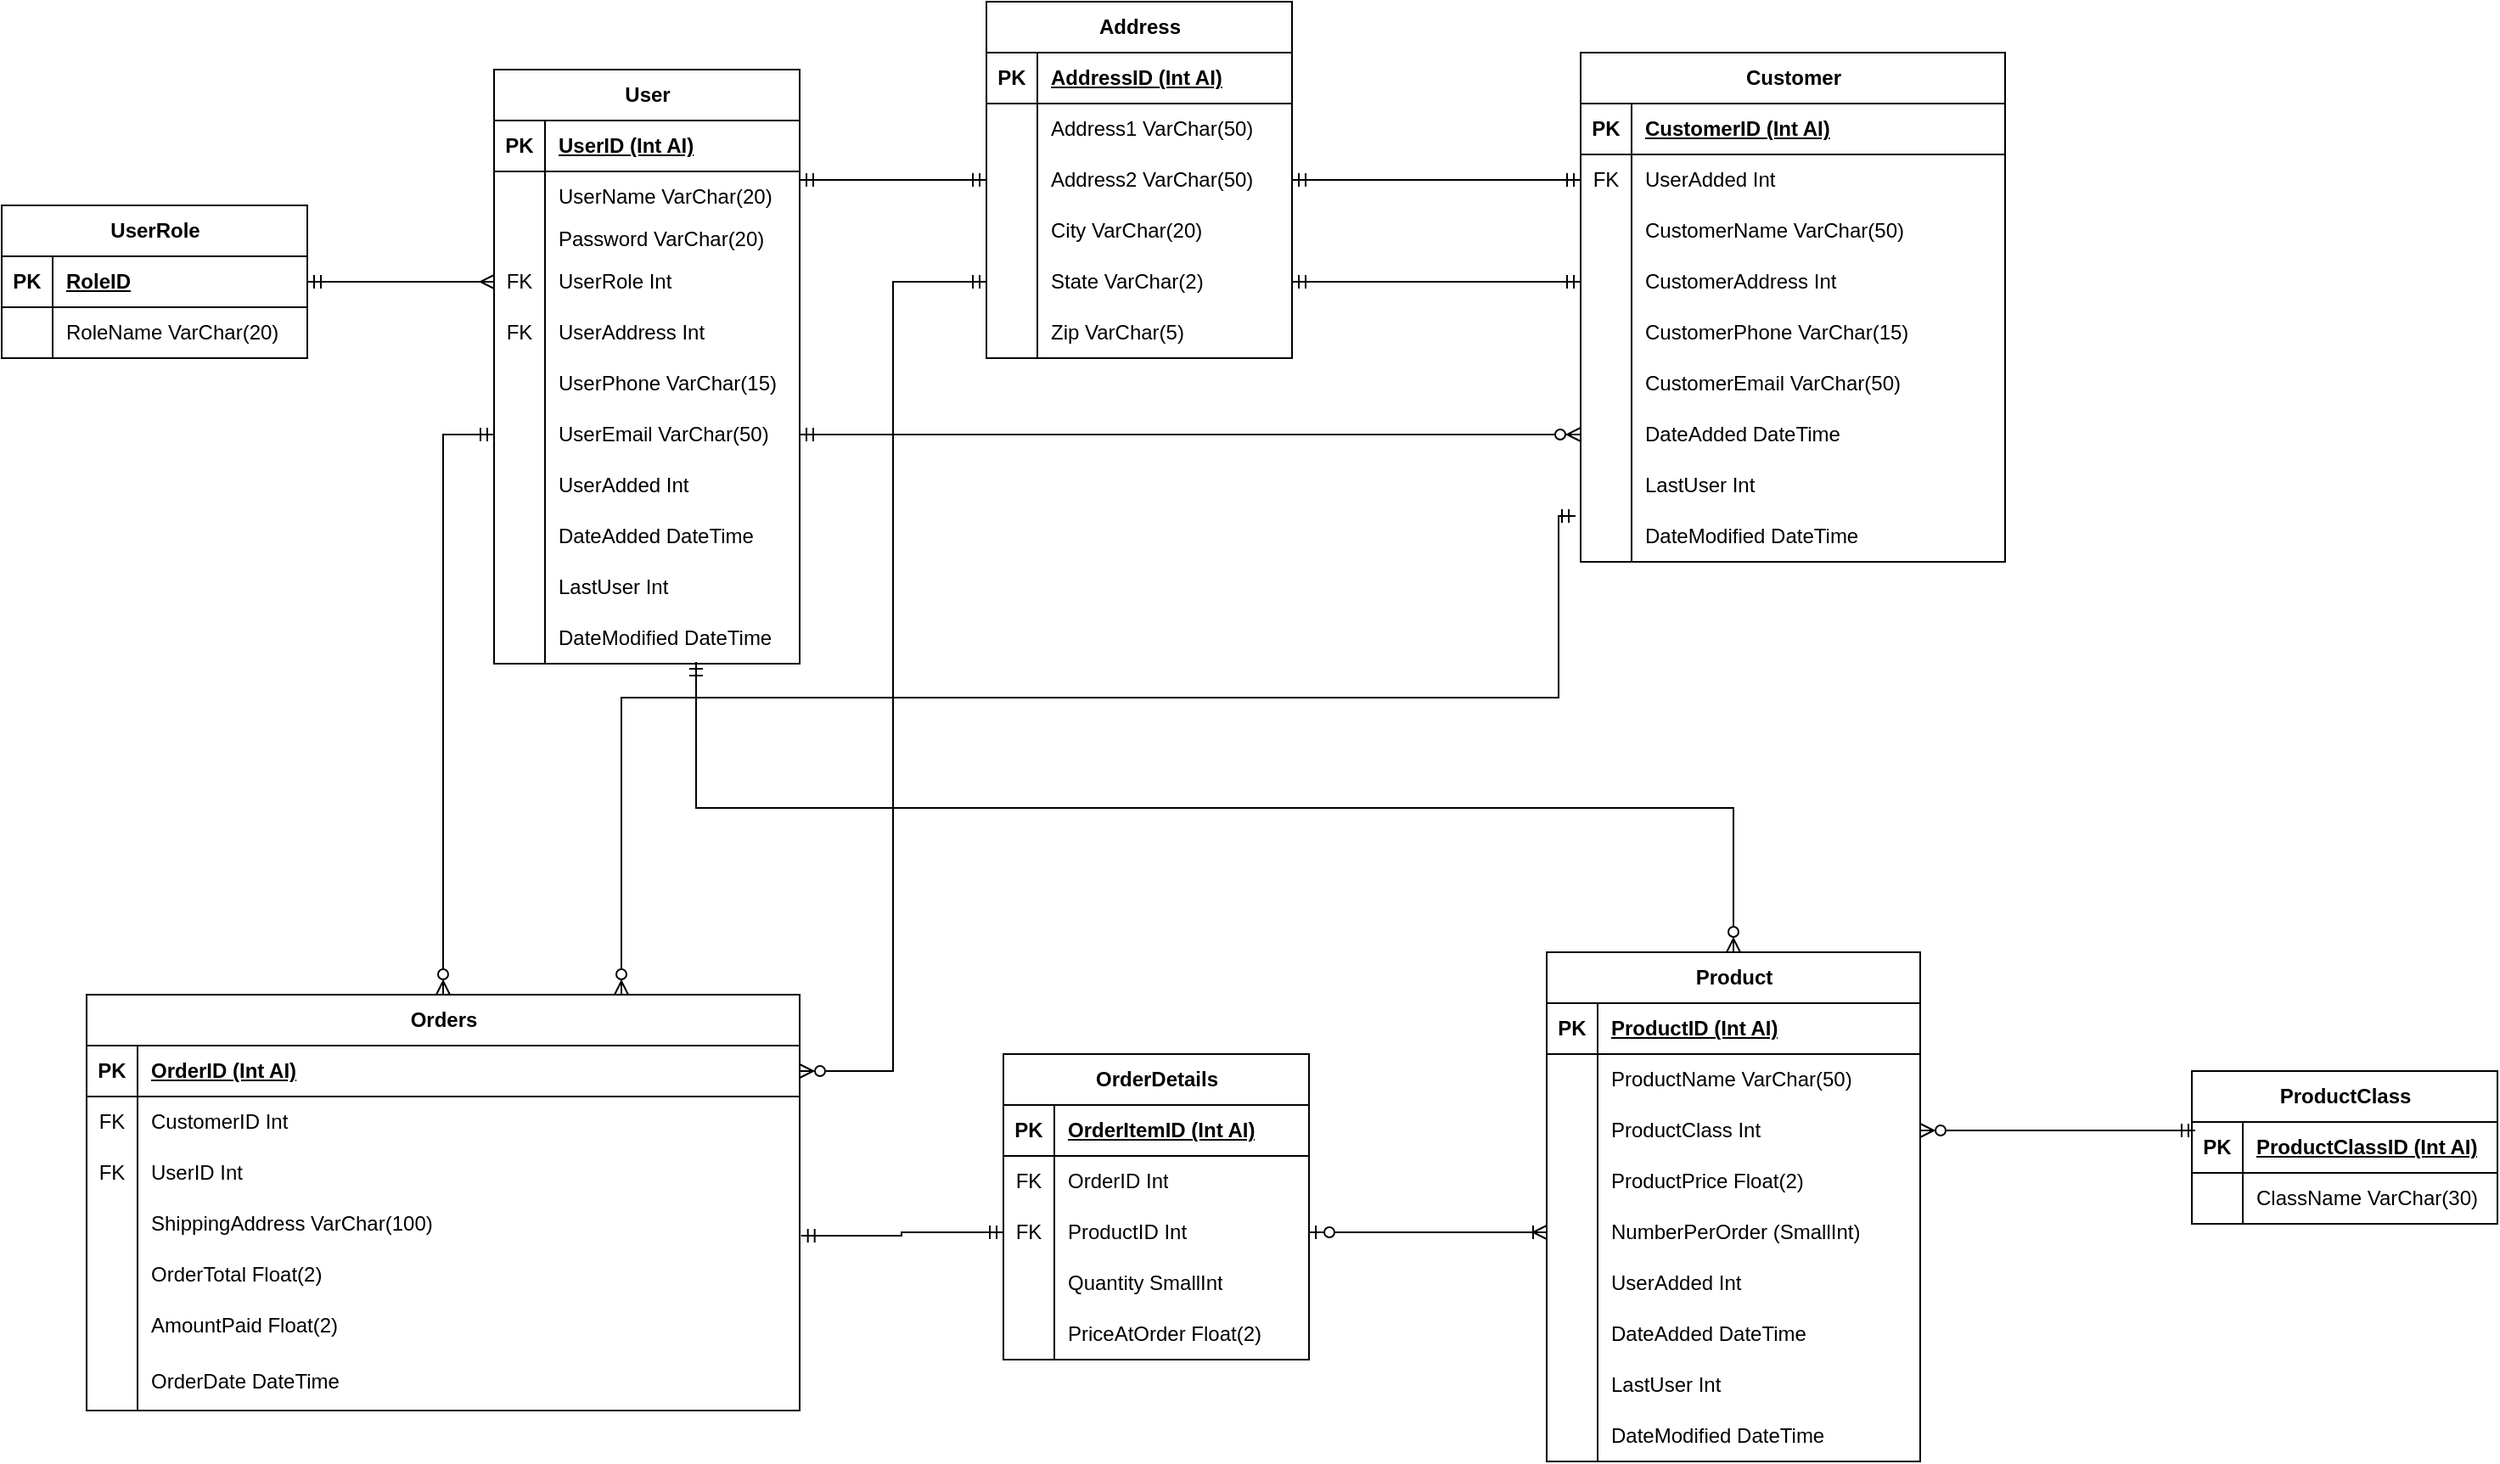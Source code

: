 <mxfile version="26.2.14">
  <diagram name="Page-1" id="xHTNjGXXHER7A0t-SJhY">
    <mxGraphModel dx="1283" dy="1297" grid="1" gridSize="10" guides="1" tooltips="1" connect="1" arrows="1" fold="1" page="1" pageScale="1" pageWidth="850" pageHeight="1100" math="0" shadow="0">
      <root>
        <mxCell id="0" />
        <mxCell id="1" parent="0" />
        <mxCell id="8MlPxzupiQleJh0Wy0ZE-1" value="User" style="shape=table;startSize=30;container=1;collapsible=1;childLayout=tableLayout;fixedRows=1;rowLines=0;fontStyle=1;align=center;resizeLast=1;html=1;" parent="1" vertex="1">
          <mxGeometry x="310" y="60" width="180" height="350" as="geometry" />
        </mxCell>
        <mxCell id="8MlPxzupiQleJh0Wy0ZE-2" value="" style="shape=tableRow;horizontal=0;startSize=0;swimlaneHead=0;swimlaneBody=0;fillColor=none;collapsible=0;dropTarget=0;points=[[0,0.5],[1,0.5]];portConstraint=eastwest;top=0;left=0;right=0;bottom=1;" parent="8MlPxzupiQleJh0Wy0ZE-1" vertex="1">
          <mxGeometry y="30" width="180" height="30" as="geometry" />
        </mxCell>
        <mxCell id="8MlPxzupiQleJh0Wy0ZE-3" value="PK" style="shape=partialRectangle;connectable=0;fillColor=none;top=0;left=0;bottom=0;right=0;fontStyle=1;overflow=hidden;whiteSpace=wrap;html=1;" parent="8MlPxzupiQleJh0Wy0ZE-2" vertex="1">
          <mxGeometry width="30" height="30" as="geometry">
            <mxRectangle width="30" height="30" as="alternateBounds" />
          </mxGeometry>
        </mxCell>
        <mxCell id="8MlPxzupiQleJh0Wy0ZE-4" value="UserID (Int AI)" style="shape=partialRectangle;connectable=0;fillColor=none;top=0;left=0;bottom=0;right=0;align=left;spacingLeft=6;fontStyle=5;overflow=hidden;whiteSpace=wrap;html=1;" parent="8MlPxzupiQleJh0Wy0ZE-2" vertex="1">
          <mxGeometry x="30" width="150" height="30" as="geometry">
            <mxRectangle width="150" height="30" as="alternateBounds" />
          </mxGeometry>
        </mxCell>
        <mxCell id="8MlPxzupiQleJh0Wy0ZE-5" value="" style="shape=tableRow;horizontal=0;startSize=0;swimlaneHead=0;swimlaneBody=0;fillColor=none;collapsible=0;dropTarget=0;points=[[0,0.5],[1,0.5]];portConstraint=eastwest;top=0;left=0;right=0;bottom=0;" parent="8MlPxzupiQleJh0Wy0ZE-1" vertex="1">
          <mxGeometry y="60" width="180" height="30" as="geometry" />
        </mxCell>
        <mxCell id="8MlPxzupiQleJh0Wy0ZE-6" value="" style="shape=partialRectangle;connectable=0;fillColor=none;top=0;left=0;bottom=0;right=0;editable=1;overflow=hidden;whiteSpace=wrap;html=1;" parent="8MlPxzupiQleJh0Wy0ZE-5" vertex="1">
          <mxGeometry width="30" height="30" as="geometry">
            <mxRectangle width="30" height="30" as="alternateBounds" />
          </mxGeometry>
        </mxCell>
        <mxCell id="8MlPxzupiQleJh0Wy0ZE-7" value="UserName VarChar(20)" style="shape=partialRectangle;connectable=0;fillColor=none;top=0;left=0;bottom=0;right=0;align=left;spacingLeft=6;overflow=hidden;whiteSpace=wrap;html=1;" parent="8MlPxzupiQleJh0Wy0ZE-5" vertex="1">
          <mxGeometry x="30" width="150" height="30" as="geometry">
            <mxRectangle width="150" height="30" as="alternateBounds" />
          </mxGeometry>
        </mxCell>
        <mxCell id="8MlPxzupiQleJh0Wy0ZE-8" value="" style="shape=tableRow;horizontal=0;startSize=0;swimlaneHead=0;swimlaneBody=0;fillColor=none;collapsible=0;dropTarget=0;points=[[0,0.5],[1,0.5]];portConstraint=eastwest;top=0;left=0;right=0;bottom=0;" parent="8MlPxzupiQleJh0Wy0ZE-1" vertex="1">
          <mxGeometry y="90" width="180" height="20" as="geometry" />
        </mxCell>
        <mxCell id="8MlPxzupiQleJh0Wy0ZE-9" value="" style="shape=partialRectangle;connectable=0;fillColor=none;top=0;left=0;bottom=0;right=0;editable=1;overflow=hidden;whiteSpace=wrap;html=1;" parent="8MlPxzupiQleJh0Wy0ZE-8" vertex="1">
          <mxGeometry width="30" height="20" as="geometry">
            <mxRectangle width="30" height="20" as="alternateBounds" />
          </mxGeometry>
        </mxCell>
        <mxCell id="8MlPxzupiQleJh0Wy0ZE-10" value="Password VarChar(20)" style="shape=partialRectangle;connectable=0;fillColor=none;top=0;left=0;bottom=0;right=0;align=left;spacingLeft=6;overflow=hidden;whiteSpace=wrap;html=1;" parent="8MlPxzupiQleJh0Wy0ZE-8" vertex="1">
          <mxGeometry x="30" width="150" height="20" as="geometry">
            <mxRectangle width="150" height="20" as="alternateBounds" />
          </mxGeometry>
        </mxCell>
        <mxCell id="8MlPxzupiQleJh0Wy0ZE-11" value="" style="shape=tableRow;horizontal=0;startSize=0;swimlaneHead=0;swimlaneBody=0;fillColor=none;collapsible=0;dropTarget=0;points=[[0,0.5],[1,0.5]];portConstraint=eastwest;top=0;left=0;right=0;bottom=0;" parent="8MlPxzupiQleJh0Wy0ZE-1" vertex="1">
          <mxGeometry y="110" width="180" height="30" as="geometry" />
        </mxCell>
        <mxCell id="8MlPxzupiQleJh0Wy0ZE-12" value="FK" style="shape=partialRectangle;connectable=0;fillColor=none;top=0;left=0;bottom=0;right=0;editable=1;overflow=hidden;whiteSpace=wrap;html=1;" parent="8MlPxzupiQleJh0Wy0ZE-11" vertex="1">
          <mxGeometry width="30" height="30" as="geometry">
            <mxRectangle width="30" height="30" as="alternateBounds" />
          </mxGeometry>
        </mxCell>
        <mxCell id="8MlPxzupiQleJh0Wy0ZE-13" value="UserRole Int" style="shape=partialRectangle;connectable=0;fillColor=none;top=0;left=0;bottom=0;right=0;align=left;spacingLeft=6;overflow=hidden;whiteSpace=wrap;html=1;" parent="8MlPxzupiQleJh0Wy0ZE-11" vertex="1">
          <mxGeometry x="30" width="150" height="30" as="geometry">
            <mxRectangle width="150" height="30" as="alternateBounds" />
          </mxGeometry>
        </mxCell>
        <mxCell id="8MlPxzupiQleJh0Wy0ZE-240" value="" style="shape=tableRow;horizontal=0;startSize=0;swimlaneHead=0;swimlaneBody=0;fillColor=none;collapsible=0;dropTarget=0;points=[[0,0.5],[1,0.5]];portConstraint=eastwest;top=0;left=0;right=0;bottom=0;" parent="8MlPxzupiQleJh0Wy0ZE-1" vertex="1">
          <mxGeometry y="140" width="180" height="30" as="geometry" />
        </mxCell>
        <mxCell id="8MlPxzupiQleJh0Wy0ZE-241" value="FK" style="shape=partialRectangle;connectable=0;fillColor=none;top=0;left=0;bottom=0;right=0;editable=1;overflow=hidden;whiteSpace=wrap;html=1;" parent="8MlPxzupiQleJh0Wy0ZE-240" vertex="1">
          <mxGeometry width="30" height="30" as="geometry">
            <mxRectangle width="30" height="30" as="alternateBounds" />
          </mxGeometry>
        </mxCell>
        <mxCell id="8MlPxzupiQleJh0Wy0ZE-242" value="UserAddress Int" style="shape=partialRectangle;connectable=0;fillColor=none;top=0;left=0;bottom=0;right=0;align=left;spacingLeft=6;overflow=hidden;whiteSpace=wrap;html=1;" parent="8MlPxzupiQleJh0Wy0ZE-240" vertex="1">
          <mxGeometry x="30" width="150" height="30" as="geometry">
            <mxRectangle width="150" height="30" as="alternateBounds" />
          </mxGeometry>
        </mxCell>
        <mxCell id="8MlPxzupiQleJh0Wy0ZE-14" value="" style="shape=tableRow;horizontal=0;startSize=0;swimlaneHead=0;swimlaneBody=0;fillColor=none;collapsible=0;dropTarget=0;points=[[0,0.5],[1,0.5]];portConstraint=eastwest;top=0;left=0;right=0;bottom=0;" parent="8MlPxzupiQleJh0Wy0ZE-1" vertex="1">
          <mxGeometry y="170" width="180" height="30" as="geometry" />
        </mxCell>
        <mxCell id="8MlPxzupiQleJh0Wy0ZE-15" value="" style="shape=partialRectangle;connectable=0;fillColor=none;top=0;left=0;bottom=0;right=0;editable=1;overflow=hidden;whiteSpace=wrap;html=1;" parent="8MlPxzupiQleJh0Wy0ZE-14" vertex="1">
          <mxGeometry width="30" height="30" as="geometry">
            <mxRectangle width="30" height="30" as="alternateBounds" />
          </mxGeometry>
        </mxCell>
        <mxCell id="8MlPxzupiQleJh0Wy0ZE-16" value="UserPhone VarChar(15)" style="shape=partialRectangle;connectable=0;fillColor=none;top=0;left=0;bottom=0;right=0;align=left;spacingLeft=6;overflow=hidden;whiteSpace=wrap;html=1;" parent="8MlPxzupiQleJh0Wy0ZE-14" vertex="1">
          <mxGeometry x="30" width="150" height="30" as="geometry">
            <mxRectangle width="150" height="30" as="alternateBounds" />
          </mxGeometry>
        </mxCell>
        <mxCell id="8MlPxzupiQleJh0Wy0ZE-17" value="" style="shape=tableRow;horizontal=0;startSize=0;swimlaneHead=0;swimlaneBody=0;fillColor=none;collapsible=0;dropTarget=0;points=[[0,0.5],[1,0.5]];portConstraint=eastwest;top=0;left=0;right=0;bottom=0;" parent="8MlPxzupiQleJh0Wy0ZE-1" vertex="1">
          <mxGeometry y="200" width="180" height="30" as="geometry" />
        </mxCell>
        <mxCell id="8MlPxzupiQleJh0Wy0ZE-18" value="" style="shape=partialRectangle;connectable=0;fillColor=none;top=0;left=0;bottom=0;right=0;editable=1;overflow=hidden;whiteSpace=wrap;html=1;" parent="8MlPxzupiQleJh0Wy0ZE-17" vertex="1">
          <mxGeometry width="30" height="30" as="geometry">
            <mxRectangle width="30" height="30" as="alternateBounds" />
          </mxGeometry>
        </mxCell>
        <mxCell id="8MlPxzupiQleJh0Wy0ZE-19" value="UserEmail VarChar(50)" style="shape=partialRectangle;connectable=0;fillColor=none;top=0;left=0;bottom=0;right=0;align=left;spacingLeft=6;overflow=hidden;whiteSpace=wrap;html=1;" parent="8MlPxzupiQleJh0Wy0ZE-17" vertex="1">
          <mxGeometry x="30" width="150" height="30" as="geometry">
            <mxRectangle width="150" height="30" as="alternateBounds" />
          </mxGeometry>
        </mxCell>
        <mxCell id="8MlPxzupiQleJh0Wy0ZE-126" value="" style="shape=tableRow;horizontal=0;startSize=0;swimlaneHead=0;swimlaneBody=0;fillColor=none;collapsible=0;dropTarget=0;points=[[0,0.5],[1,0.5]];portConstraint=eastwest;top=0;left=0;right=0;bottom=0;" parent="8MlPxzupiQleJh0Wy0ZE-1" vertex="1">
          <mxGeometry y="230" width="180" height="30" as="geometry" />
        </mxCell>
        <mxCell id="8MlPxzupiQleJh0Wy0ZE-127" value="" style="shape=partialRectangle;connectable=0;fillColor=none;top=0;left=0;bottom=0;right=0;editable=1;overflow=hidden;whiteSpace=wrap;html=1;" parent="8MlPxzupiQleJh0Wy0ZE-126" vertex="1">
          <mxGeometry width="30" height="30" as="geometry">
            <mxRectangle width="30" height="30" as="alternateBounds" />
          </mxGeometry>
        </mxCell>
        <mxCell id="8MlPxzupiQleJh0Wy0ZE-128" value="UserAdded Int" style="shape=partialRectangle;connectable=0;fillColor=none;top=0;left=0;bottom=0;right=0;align=left;spacingLeft=6;overflow=hidden;whiteSpace=wrap;html=1;" parent="8MlPxzupiQleJh0Wy0ZE-126" vertex="1">
          <mxGeometry x="30" width="150" height="30" as="geometry">
            <mxRectangle width="150" height="30" as="alternateBounds" />
          </mxGeometry>
        </mxCell>
        <mxCell id="8MlPxzupiQleJh0Wy0ZE-129" value="" style="shape=tableRow;horizontal=0;startSize=0;swimlaneHead=0;swimlaneBody=0;fillColor=none;collapsible=0;dropTarget=0;points=[[0,0.5],[1,0.5]];portConstraint=eastwest;top=0;left=0;right=0;bottom=0;" parent="8MlPxzupiQleJh0Wy0ZE-1" vertex="1">
          <mxGeometry y="260" width="180" height="30" as="geometry" />
        </mxCell>
        <mxCell id="8MlPxzupiQleJh0Wy0ZE-130" value="" style="shape=partialRectangle;connectable=0;fillColor=none;top=0;left=0;bottom=0;right=0;editable=1;overflow=hidden;whiteSpace=wrap;html=1;" parent="8MlPxzupiQleJh0Wy0ZE-129" vertex="1">
          <mxGeometry width="30" height="30" as="geometry">
            <mxRectangle width="30" height="30" as="alternateBounds" />
          </mxGeometry>
        </mxCell>
        <mxCell id="8MlPxzupiQleJh0Wy0ZE-131" value="DateAdded DateTime" style="shape=partialRectangle;connectable=0;fillColor=none;top=0;left=0;bottom=0;right=0;align=left;spacingLeft=6;overflow=hidden;whiteSpace=wrap;html=1;" parent="8MlPxzupiQleJh0Wy0ZE-129" vertex="1">
          <mxGeometry x="30" width="150" height="30" as="geometry">
            <mxRectangle width="150" height="30" as="alternateBounds" />
          </mxGeometry>
        </mxCell>
        <mxCell id="8MlPxzupiQleJh0Wy0ZE-132" value="" style="shape=tableRow;horizontal=0;startSize=0;swimlaneHead=0;swimlaneBody=0;fillColor=none;collapsible=0;dropTarget=0;points=[[0,0.5],[1,0.5]];portConstraint=eastwest;top=0;left=0;right=0;bottom=0;" parent="8MlPxzupiQleJh0Wy0ZE-1" vertex="1">
          <mxGeometry y="290" width="180" height="30" as="geometry" />
        </mxCell>
        <mxCell id="8MlPxzupiQleJh0Wy0ZE-133" value="" style="shape=partialRectangle;connectable=0;fillColor=none;top=0;left=0;bottom=0;right=0;editable=1;overflow=hidden;whiteSpace=wrap;html=1;" parent="8MlPxzupiQleJh0Wy0ZE-132" vertex="1">
          <mxGeometry width="30" height="30" as="geometry">
            <mxRectangle width="30" height="30" as="alternateBounds" />
          </mxGeometry>
        </mxCell>
        <mxCell id="8MlPxzupiQleJh0Wy0ZE-134" value="LastUser Int" style="shape=partialRectangle;connectable=0;fillColor=none;top=0;left=0;bottom=0;right=0;align=left;spacingLeft=6;overflow=hidden;whiteSpace=wrap;html=1;" parent="8MlPxzupiQleJh0Wy0ZE-132" vertex="1">
          <mxGeometry x="30" width="150" height="30" as="geometry">
            <mxRectangle width="150" height="30" as="alternateBounds" />
          </mxGeometry>
        </mxCell>
        <mxCell id="8MlPxzupiQleJh0Wy0ZE-135" value="" style="shape=tableRow;horizontal=0;startSize=0;swimlaneHead=0;swimlaneBody=0;fillColor=none;collapsible=0;dropTarget=0;points=[[0,0.5],[1,0.5]];portConstraint=eastwest;top=0;left=0;right=0;bottom=0;" parent="8MlPxzupiQleJh0Wy0ZE-1" vertex="1">
          <mxGeometry y="320" width="180" height="30" as="geometry" />
        </mxCell>
        <mxCell id="8MlPxzupiQleJh0Wy0ZE-136" value="" style="shape=partialRectangle;connectable=0;fillColor=none;top=0;left=0;bottom=0;right=0;editable=1;overflow=hidden;whiteSpace=wrap;html=1;" parent="8MlPxzupiQleJh0Wy0ZE-135" vertex="1">
          <mxGeometry width="30" height="30" as="geometry">
            <mxRectangle width="30" height="30" as="alternateBounds" />
          </mxGeometry>
        </mxCell>
        <mxCell id="8MlPxzupiQleJh0Wy0ZE-137" value="DateModified DateTime" style="shape=partialRectangle;connectable=0;fillColor=none;top=0;left=0;bottom=0;right=0;align=left;spacingLeft=6;overflow=hidden;whiteSpace=wrap;html=1;" parent="8MlPxzupiQleJh0Wy0ZE-135" vertex="1">
          <mxGeometry x="30" width="150" height="30" as="geometry">
            <mxRectangle width="150" height="30" as="alternateBounds" />
          </mxGeometry>
        </mxCell>
        <mxCell id="8MlPxzupiQleJh0Wy0ZE-26" value="Customer" style="shape=table;startSize=30;container=1;collapsible=1;childLayout=tableLayout;fixedRows=1;rowLines=0;fontStyle=1;align=center;resizeLast=1;html=1;" parent="1" vertex="1">
          <mxGeometry x="950" y="50" width="250" height="300" as="geometry" />
        </mxCell>
        <mxCell id="8MlPxzupiQleJh0Wy0ZE-27" value="" style="shape=tableRow;horizontal=0;startSize=0;swimlaneHead=0;swimlaneBody=0;fillColor=none;collapsible=0;dropTarget=0;points=[[0,0.5],[1,0.5]];portConstraint=eastwest;top=0;left=0;right=0;bottom=1;" parent="8MlPxzupiQleJh0Wy0ZE-26" vertex="1">
          <mxGeometry y="30" width="250" height="30" as="geometry" />
        </mxCell>
        <mxCell id="8MlPxzupiQleJh0Wy0ZE-28" value="PK" style="shape=partialRectangle;connectable=0;fillColor=none;top=0;left=0;bottom=0;right=0;fontStyle=1;overflow=hidden;whiteSpace=wrap;html=1;" parent="8MlPxzupiQleJh0Wy0ZE-27" vertex="1">
          <mxGeometry width="30" height="30" as="geometry">
            <mxRectangle width="30" height="30" as="alternateBounds" />
          </mxGeometry>
        </mxCell>
        <mxCell id="8MlPxzupiQleJh0Wy0ZE-29" value="CustomerID (Int AI)" style="shape=partialRectangle;connectable=0;fillColor=none;top=0;left=0;bottom=0;right=0;align=left;spacingLeft=6;fontStyle=5;overflow=hidden;whiteSpace=wrap;html=1;" parent="8MlPxzupiQleJh0Wy0ZE-27" vertex="1">
          <mxGeometry x="30" width="220" height="30" as="geometry">
            <mxRectangle width="220" height="30" as="alternateBounds" />
          </mxGeometry>
        </mxCell>
        <mxCell id="8MlPxzupiQleJh0Wy0ZE-114" value="" style="shape=tableRow;horizontal=0;startSize=0;swimlaneHead=0;swimlaneBody=0;fillColor=none;collapsible=0;dropTarget=0;points=[[0,0.5],[1,0.5]];portConstraint=eastwest;top=0;left=0;right=0;bottom=0;" parent="8MlPxzupiQleJh0Wy0ZE-26" vertex="1">
          <mxGeometry y="60" width="250" height="30" as="geometry" />
        </mxCell>
        <mxCell id="8MlPxzupiQleJh0Wy0ZE-115" value="FK" style="shape=partialRectangle;connectable=0;fillColor=none;top=0;left=0;bottom=0;right=0;editable=1;overflow=hidden;whiteSpace=wrap;html=1;" parent="8MlPxzupiQleJh0Wy0ZE-114" vertex="1">
          <mxGeometry width="30" height="30" as="geometry">
            <mxRectangle width="30" height="30" as="alternateBounds" />
          </mxGeometry>
        </mxCell>
        <mxCell id="8MlPxzupiQleJh0Wy0ZE-116" value="UserAdded Int" style="shape=partialRectangle;connectable=0;fillColor=none;top=0;left=0;bottom=0;right=0;align=left;spacingLeft=6;overflow=hidden;whiteSpace=wrap;html=1;" parent="8MlPxzupiQleJh0Wy0ZE-114" vertex="1">
          <mxGeometry x="30" width="220" height="30" as="geometry">
            <mxRectangle width="220" height="30" as="alternateBounds" />
          </mxGeometry>
        </mxCell>
        <mxCell id="8MlPxzupiQleJh0Wy0ZE-30" value="" style="shape=tableRow;horizontal=0;startSize=0;swimlaneHead=0;swimlaneBody=0;fillColor=none;collapsible=0;dropTarget=0;points=[[0,0.5],[1,0.5]];portConstraint=eastwest;top=0;left=0;right=0;bottom=0;" parent="8MlPxzupiQleJh0Wy0ZE-26" vertex="1">
          <mxGeometry y="90" width="250" height="30" as="geometry" />
        </mxCell>
        <mxCell id="8MlPxzupiQleJh0Wy0ZE-31" value="" style="shape=partialRectangle;connectable=0;fillColor=none;top=0;left=0;bottom=0;right=0;editable=1;overflow=hidden;whiteSpace=wrap;html=1;" parent="8MlPxzupiQleJh0Wy0ZE-30" vertex="1">
          <mxGeometry width="30" height="30" as="geometry">
            <mxRectangle width="30" height="30" as="alternateBounds" />
          </mxGeometry>
        </mxCell>
        <mxCell id="8MlPxzupiQleJh0Wy0ZE-32" value="CustomerName VarChar(50)" style="shape=partialRectangle;connectable=0;fillColor=none;top=0;left=0;bottom=0;right=0;align=left;spacingLeft=6;overflow=hidden;whiteSpace=wrap;html=1;" parent="8MlPxzupiQleJh0Wy0ZE-30" vertex="1">
          <mxGeometry x="30" width="220" height="30" as="geometry">
            <mxRectangle width="220" height="30" as="alternateBounds" />
          </mxGeometry>
        </mxCell>
        <mxCell id="8MlPxzupiQleJh0Wy0ZE-33" value="" style="shape=tableRow;horizontal=0;startSize=0;swimlaneHead=0;swimlaneBody=0;fillColor=none;collapsible=0;dropTarget=0;points=[[0,0.5],[1,0.5]];portConstraint=eastwest;top=0;left=0;right=0;bottom=0;" parent="8MlPxzupiQleJh0Wy0ZE-26" vertex="1">
          <mxGeometry y="120" width="250" height="30" as="geometry" />
        </mxCell>
        <mxCell id="8MlPxzupiQleJh0Wy0ZE-34" value="" style="shape=partialRectangle;connectable=0;fillColor=none;top=0;left=0;bottom=0;right=0;editable=1;overflow=hidden;whiteSpace=wrap;html=1;" parent="8MlPxzupiQleJh0Wy0ZE-33" vertex="1">
          <mxGeometry width="30" height="30" as="geometry">
            <mxRectangle width="30" height="30" as="alternateBounds" />
          </mxGeometry>
        </mxCell>
        <mxCell id="8MlPxzupiQleJh0Wy0ZE-35" value="CustomerAddress Int" style="shape=partialRectangle;connectable=0;fillColor=none;top=0;left=0;bottom=0;right=0;align=left;spacingLeft=6;overflow=hidden;whiteSpace=wrap;html=1;" parent="8MlPxzupiQleJh0Wy0ZE-33" vertex="1">
          <mxGeometry x="30" width="220" height="30" as="geometry">
            <mxRectangle width="220" height="30" as="alternateBounds" />
          </mxGeometry>
        </mxCell>
        <mxCell id="8MlPxzupiQleJh0Wy0ZE-45" value="" style="shape=tableRow;horizontal=0;startSize=0;swimlaneHead=0;swimlaneBody=0;fillColor=none;collapsible=0;dropTarget=0;points=[[0,0.5],[1,0.5]];portConstraint=eastwest;top=0;left=0;right=0;bottom=0;" parent="8MlPxzupiQleJh0Wy0ZE-26" vertex="1">
          <mxGeometry y="150" width="250" height="30" as="geometry" />
        </mxCell>
        <mxCell id="8MlPxzupiQleJh0Wy0ZE-46" value="" style="shape=partialRectangle;connectable=0;fillColor=none;top=0;left=0;bottom=0;right=0;editable=1;overflow=hidden;whiteSpace=wrap;html=1;" parent="8MlPxzupiQleJh0Wy0ZE-45" vertex="1">
          <mxGeometry width="30" height="30" as="geometry">
            <mxRectangle width="30" height="30" as="alternateBounds" />
          </mxGeometry>
        </mxCell>
        <mxCell id="8MlPxzupiQleJh0Wy0ZE-47" value="CustomerPhone VarChar(15)" style="shape=partialRectangle;connectable=0;fillColor=none;top=0;left=0;bottom=0;right=0;align=left;spacingLeft=6;overflow=hidden;whiteSpace=wrap;html=1;" parent="8MlPxzupiQleJh0Wy0ZE-45" vertex="1">
          <mxGeometry x="30" width="220" height="30" as="geometry">
            <mxRectangle width="220" height="30" as="alternateBounds" />
          </mxGeometry>
        </mxCell>
        <mxCell id="8MlPxzupiQleJh0Wy0ZE-48" value="" style="shape=tableRow;horizontal=0;startSize=0;swimlaneHead=0;swimlaneBody=0;fillColor=none;collapsible=0;dropTarget=0;points=[[0,0.5],[1,0.5]];portConstraint=eastwest;top=0;left=0;right=0;bottom=0;" parent="8MlPxzupiQleJh0Wy0ZE-26" vertex="1">
          <mxGeometry y="180" width="250" height="30" as="geometry" />
        </mxCell>
        <mxCell id="8MlPxzupiQleJh0Wy0ZE-49" value="" style="shape=partialRectangle;connectable=0;fillColor=none;top=0;left=0;bottom=0;right=0;editable=1;overflow=hidden;whiteSpace=wrap;html=1;" parent="8MlPxzupiQleJh0Wy0ZE-48" vertex="1">
          <mxGeometry width="30" height="30" as="geometry">
            <mxRectangle width="30" height="30" as="alternateBounds" />
          </mxGeometry>
        </mxCell>
        <mxCell id="8MlPxzupiQleJh0Wy0ZE-50" value="CustomerEmail VarChar(50)" style="shape=partialRectangle;connectable=0;fillColor=none;top=0;left=0;bottom=0;right=0;align=left;spacingLeft=6;overflow=hidden;whiteSpace=wrap;html=1;" parent="8MlPxzupiQleJh0Wy0ZE-48" vertex="1">
          <mxGeometry x="30" width="220" height="30" as="geometry">
            <mxRectangle width="220" height="30" as="alternateBounds" />
          </mxGeometry>
        </mxCell>
        <mxCell id="8MlPxzupiQleJh0Wy0ZE-117" value="" style="shape=tableRow;horizontal=0;startSize=0;swimlaneHead=0;swimlaneBody=0;fillColor=none;collapsible=0;dropTarget=0;points=[[0,0.5],[1,0.5]];portConstraint=eastwest;top=0;left=0;right=0;bottom=0;" parent="8MlPxzupiQleJh0Wy0ZE-26" vertex="1">
          <mxGeometry y="210" width="250" height="30" as="geometry" />
        </mxCell>
        <mxCell id="8MlPxzupiQleJh0Wy0ZE-118" value="" style="shape=partialRectangle;connectable=0;fillColor=none;top=0;left=0;bottom=0;right=0;editable=1;overflow=hidden;whiteSpace=wrap;html=1;" parent="8MlPxzupiQleJh0Wy0ZE-117" vertex="1">
          <mxGeometry width="30" height="30" as="geometry">
            <mxRectangle width="30" height="30" as="alternateBounds" />
          </mxGeometry>
        </mxCell>
        <mxCell id="8MlPxzupiQleJh0Wy0ZE-119" value="DateAdded DateTime" style="shape=partialRectangle;connectable=0;fillColor=none;top=0;left=0;bottom=0;right=0;align=left;spacingLeft=6;overflow=hidden;whiteSpace=wrap;html=1;" parent="8MlPxzupiQleJh0Wy0ZE-117" vertex="1">
          <mxGeometry x="30" width="220" height="30" as="geometry">
            <mxRectangle width="220" height="30" as="alternateBounds" />
          </mxGeometry>
        </mxCell>
        <mxCell id="8MlPxzupiQleJh0Wy0ZE-120" value="" style="shape=tableRow;horizontal=0;startSize=0;swimlaneHead=0;swimlaneBody=0;fillColor=none;collapsible=0;dropTarget=0;points=[[0,0.5],[1,0.5]];portConstraint=eastwest;top=0;left=0;right=0;bottom=0;" parent="8MlPxzupiQleJh0Wy0ZE-26" vertex="1">
          <mxGeometry y="240" width="250" height="30" as="geometry" />
        </mxCell>
        <mxCell id="8MlPxzupiQleJh0Wy0ZE-121" value="" style="shape=partialRectangle;connectable=0;fillColor=none;top=0;left=0;bottom=0;right=0;editable=1;overflow=hidden;whiteSpace=wrap;html=1;" parent="8MlPxzupiQleJh0Wy0ZE-120" vertex="1">
          <mxGeometry width="30" height="30" as="geometry">
            <mxRectangle width="30" height="30" as="alternateBounds" />
          </mxGeometry>
        </mxCell>
        <mxCell id="8MlPxzupiQleJh0Wy0ZE-122" value="LastUser Int" style="shape=partialRectangle;connectable=0;fillColor=none;top=0;left=0;bottom=0;right=0;align=left;spacingLeft=6;overflow=hidden;whiteSpace=wrap;html=1;" parent="8MlPxzupiQleJh0Wy0ZE-120" vertex="1">
          <mxGeometry x="30" width="220" height="30" as="geometry">
            <mxRectangle width="220" height="30" as="alternateBounds" />
          </mxGeometry>
        </mxCell>
        <mxCell id="8MlPxzupiQleJh0Wy0ZE-123" value="" style="shape=tableRow;horizontal=0;startSize=0;swimlaneHead=0;swimlaneBody=0;fillColor=none;collapsible=0;dropTarget=0;points=[[0,0.5],[1,0.5]];portConstraint=eastwest;top=0;left=0;right=0;bottom=0;" parent="8MlPxzupiQleJh0Wy0ZE-26" vertex="1">
          <mxGeometry y="270" width="250" height="30" as="geometry" />
        </mxCell>
        <mxCell id="8MlPxzupiQleJh0Wy0ZE-124" value="" style="shape=partialRectangle;connectable=0;fillColor=none;top=0;left=0;bottom=0;right=0;editable=1;overflow=hidden;whiteSpace=wrap;html=1;" parent="8MlPxzupiQleJh0Wy0ZE-123" vertex="1">
          <mxGeometry width="30" height="30" as="geometry">
            <mxRectangle width="30" height="30" as="alternateBounds" />
          </mxGeometry>
        </mxCell>
        <mxCell id="8MlPxzupiQleJh0Wy0ZE-125" value="DateModified DateTime" style="shape=partialRectangle;connectable=0;fillColor=none;top=0;left=0;bottom=0;right=0;align=left;spacingLeft=6;overflow=hidden;whiteSpace=wrap;html=1;" parent="8MlPxzupiQleJh0Wy0ZE-123" vertex="1">
          <mxGeometry x="30" width="220" height="30" as="geometry">
            <mxRectangle width="220" height="30" as="alternateBounds" />
          </mxGeometry>
        </mxCell>
        <mxCell id="8MlPxzupiQleJh0Wy0ZE-54" value="Product" style="shape=table;startSize=30;container=1;collapsible=1;childLayout=tableLayout;fixedRows=1;rowLines=0;fontStyle=1;align=center;resizeLast=1;html=1;" parent="1" vertex="1">
          <mxGeometry x="930" y="580" width="220" height="300" as="geometry" />
        </mxCell>
        <mxCell id="8MlPxzupiQleJh0Wy0ZE-55" value="" style="shape=tableRow;horizontal=0;startSize=0;swimlaneHead=0;swimlaneBody=0;fillColor=none;collapsible=0;dropTarget=0;points=[[0,0.5],[1,0.5]];portConstraint=eastwest;top=0;left=0;right=0;bottom=1;" parent="8MlPxzupiQleJh0Wy0ZE-54" vertex="1">
          <mxGeometry y="30" width="220" height="30" as="geometry" />
        </mxCell>
        <mxCell id="8MlPxzupiQleJh0Wy0ZE-56" value="PK" style="shape=partialRectangle;connectable=0;fillColor=none;top=0;left=0;bottom=0;right=0;fontStyle=1;overflow=hidden;whiteSpace=wrap;html=1;" parent="8MlPxzupiQleJh0Wy0ZE-55" vertex="1">
          <mxGeometry width="30" height="30" as="geometry">
            <mxRectangle width="30" height="30" as="alternateBounds" />
          </mxGeometry>
        </mxCell>
        <mxCell id="8MlPxzupiQleJh0Wy0ZE-57" value="ProductID (Int AI)" style="shape=partialRectangle;connectable=0;fillColor=none;top=0;left=0;bottom=0;right=0;align=left;spacingLeft=6;fontStyle=5;overflow=hidden;whiteSpace=wrap;html=1;" parent="8MlPxzupiQleJh0Wy0ZE-55" vertex="1">
          <mxGeometry x="30" width="190" height="30" as="geometry">
            <mxRectangle width="190" height="30" as="alternateBounds" />
          </mxGeometry>
        </mxCell>
        <mxCell id="8MlPxzupiQleJh0Wy0ZE-58" value="" style="shape=tableRow;horizontal=0;startSize=0;swimlaneHead=0;swimlaneBody=0;fillColor=none;collapsible=0;dropTarget=0;points=[[0,0.5],[1,0.5]];portConstraint=eastwest;top=0;left=0;right=0;bottom=0;" parent="8MlPxzupiQleJh0Wy0ZE-54" vertex="1">
          <mxGeometry y="60" width="220" height="30" as="geometry" />
        </mxCell>
        <mxCell id="8MlPxzupiQleJh0Wy0ZE-59" value="" style="shape=partialRectangle;connectable=0;fillColor=none;top=0;left=0;bottom=0;right=0;editable=1;overflow=hidden;whiteSpace=wrap;html=1;" parent="8MlPxzupiQleJh0Wy0ZE-58" vertex="1">
          <mxGeometry width="30" height="30" as="geometry">
            <mxRectangle width="30" height="30" as="alternateBounds" />
          </mxGeometry>
        </mxCell>
        <mxCell id="8MlPxzupiQleJh0Wy0ZE-60" value="ProductName VarChar(50)" style="shape=partialRectangle;connectable=0;fillColor=none;top=0;left=0;bottom=0;right=0;align=left;spacingLeft=6;overflow=hidden;whiteSpace=wrap;html=1;" parent="8MlPxzupiQleJh0Wy0ZE-58" vertex="1">
          <mxGeometry x="30" width="190" height="30" as="geometry">
            <mxRectangle width="190" height="30" as="alternateBounds" />
          </mxGeometry>
        </mxCell>
        <mxCell id="8MlPxzupiQleJh0Wy0ZE-61" value="" style="shape=tableRow;horizontal=0;startSize=0;swimlaneHead=0;swimlaneBody=0;fillColor=none;collapsible=0;dropTarget=0;points=[[0,0.5],[1,0.5]];portConstraint=eastwest;top=0;left=0;right=0;bottom=0;" parent="8MlPxzupiQleJh0Wy0ZE-54" vertex="1">
          <mxGeometry y="90" width="220" height="30" as="geometry" />
        </mxCell>
        <mxCell id="8MlPxzupiQleJh0Wy0ZE-62" value="" style="shape=partialRectangle;connectable=0;fillColor=none;top=0;left=0;bottom=0;right=0;editable=1;overflow=hidden;whiteSpace=wrap;html=1;" parent="8MlPxzupiQleJh0Wy0ZE-61" vertex="1">
          <mxGeometry width="30" height="30" as="geometry">
            <mxRectangle width="30" height="30" as="alternateBounds" />
          </mxGeometry>
        </mxCell>
        <mxCell id="8MlPxzupiQleJh0Wy0ZE-63" value="ProductClass Int" style="shape=partialRectangle;connectable=0;fillColor=none;top=0;left=0;bottom=0;right=0;align=left;spacingLeft=6;overflow=hidden;whiteSpace=wrap;html=1;" parent="8MlPxzupiQleJh0Wy0ZE-61" vertex="1">
          <mxGeometry x="30" width="190" height="30" as="geometry">
            <mxRectangle width="190" height="30" as="alternateBounds" />
          </mxGeometry>
        </mxCell>
        <mxCell id="8MlPxzupiQleJh0Wy0ZE-64" value="" style="shape=tableRow;horizontal=0;startSize=0;swimlaneHead=0;swimlaneBody=0;fillColor=none;collapsible=0;dropTarget=0;points=[[0,0.5],[1,0.5]];portConstraint=eastwest;top=0;left=0;right=0;bottom=0;" parent="8MlPxzupiQleJh0Wy0ZE-54" vertex="1">
          <mxGeometry y="120" width="220" height="30" as="geometry" />
        </mxCell>
        <mxCell id="8MlPxzupiQleJh0Wy0ZE-65" value="" style="shape=partialRectangle;connectable=0;fillColor=none;top=0;left=0;bottom=0;right=0;editable=1;overflow=hidden;whiteSpace=wrap;html=1;" parent="8MlPxzupiQleJh0Wy0ZE-64" vertex="1">
          <mxGeometry width="30" height="30" as="geometry">
            <mxRectangle width="30" height="30" as="alternateBounds" />
          </mxGeometry>
        </mxCell>
        <mxCell id="8MlPxzupiQleJh0Wy0ZE-66" value="ProductPrice Float(2)" style="shape=partialRectangle;connectable=0;fillColor=none;top=0;left=0;bottom=0;right=0;align=left;spacingLeft=6;overflow=hidden;whiteSpace=wrap;html=1;" parent="8MlPxzupiQleJh0Wy0ZE-64" vertex="1">
          <mxGeometry x="30" width="190" height="30" as="geometry">
            <mxRectangle width="190" height="30" as="alternateBounds" />
          </mxGeometry>
        </mxCell>
        <mxCell id="8MlPxzupiQleJh0Wy0ZE-93" value="" style="shape=tableRow;horizontal=0;startSize=0;swimlaneHead=0;swimlaneBody=0;fillColor=none;collapsible=0;dropTarget=0;points=[[0,0.5],[1,0.5]];portConstraint=eastwest;top=0;left=0;right=0;bottom=0;" parent="8MlPxzupiQleJh0Wy0ZE-54" vertex="1">
          <mxGeometry y="150" width="220" height="30" as="geometry" />
        </mxCell>
        <mxCell id="8MlPxzupiQleJh0Wy0ZE-94" value="" style="shape=partialRectangle;connectable=0;fillColor=none;top=0;left=0;bottom=0;right=0;editable=1;overflow=hidden;whiteSpace=wrap;html=1;" parent="8MlPxzupiQleJh0Wy0ZE-93" vertex="1">
          <mxGeometry width="30" height="30" as="geometry">
            <mxRectangle width="30" height="30" as="alternateBounds" />
          </mxGeometry>
        </mxCell>
        <mxCell id="8MlPxzupiQleJh0Wy0ZE-95" value="NumberPerOrder (SmallInt)" style="shape=partialRectangle;connectable=0;fillColor=none;top=0;left=0;bottom=0;right=0;align=left;spacingLeft=6;overflow=hidden;whiteSpace=wrap;html=1;" parent="8MlPxzupiQleJh0Wy0ZE-93" vertex="1">
          <mxGeometry x="30" width="190" height="30" as="geometry">
            <mxRectangle width="190" height="30" as="alternateBounds" />
          </mxGeometry>
        </mxCell>
        <mxCell id="8MlPxzupiQleJh0Wy0ZE-168" value="" style="shape=tableRow;horizontal=0;startSize=0;swimlaneHead=0;swimlaneBody=0;fillColor=none;collapsible=0;dropTarget=0;points=[[0,0.5],[1,0.5]];portConstraint=eastwest;top=0;left=0;right=0;bottom=0;" parent="8MlPxzupiQleJh0Wy0ZE-54" vertex="1">
          <mxGeometry y="180" width="220" height="30" as="geometry" />
        </mxCell>
        <mxCell id="8MlPxzupiQleJh0Wy0ZE-169" value="" style="shape=partialRectangle;connectable=0;fillColor=none;top=0;left=0;bottom=0;right=0;editable=1;overflow=hidden;whiteSpace=wrap;html=1;" parent="8MlPxzupiQleJh0Wy0ZE-168" vertex="1">
          <mxGeometry width="30" height="30" as="geometry">
            <mxRectangle width="30" height="30" as="alternateBounds" />
          </mxGeometry>
        </mxCell>
        <mxCell id="8MlPxzupiQleJh0Wy0ZE-170" value="UserAdded Int" style="shape=partialRectangle;connectable=0;fillColor=none;top=0;left=0;bottom=0;right=0;align=left;spacingLeft=6;overflow=hidden;whiteSpace=wrap;html=1;" parent="8MlPxzupiQleJh0Wy0ZE-168" vertex="1">
          <mxGeometry x="30" width="190" height="30" as="geometry">
            <mxRectangle width="190" height="30" as="alternateBounds" />
          </mxGeometry>
        </mxCell>
        <mxCell id="8MlPxzupiQleJh0Wy0ZE-171" value="" style="shape=tableRow;horizontal=0;startSize=0;swimlaneHead=0;swimlaneBody=0;fillColor=none;collapsible=0;dropTarget=0;points=[[0,0.5],[1,0.5]];portConstraint=eastwest;top=0;left=0;right=0;bottom=0;" parent="8MlPxzupiQleJh0Wy0ZE-54" vertex="1">
          <mxGeometry y="210" width="220" height="30" as="geometry" />
        </mxCell>
        <mxCell id="8MlPxzupiQleJh0Wy0ZE-172" value="" style="shape=partialRectangle;connectable=0;fillColor=none;top=0;left=0;bottom=0;right=0;editable=1;overflow=hidden;whiteSpace=wrap;html=1;" parent="8MlPxzupiQleJh0Wy0ZE-171" vertex="1">
          <mxGeometry width="30" height="30" as="geometry">
            <mxRectangle width="30" height="30" as="alternateBounds" />
          </mxGeometry>
        </mxCell>
        <mxCell id="8MlPxzupiQleJh0Wy0ZE-173" value="DateAdded DateTime" style="shape=partialRectangle;connectable=0;fillColor=none;top=0;left=0;bottom=0;right=0;align=left;spacingLeft=6;overflow=hidden;whiteSpace=wrap;html=1;" parent="8MlPxzupiQleJh0Wy0ZE-171" vertex="1">
          <mxGeometry x="30" width="190" height="30" as="geometry">
            <mxRectangle width="190" height="30" as="alternateBounds" />
          </mxGeometry>
        </mxCell>
        <mxCell id="8MlPxzupiQleJh0Wy0ZE-174" value="" style="shape=tableRow;horizontal=0;startSize=0;swimlaneHead=0;swimlaneBody=0;fillColor=none;collapsible=0;dropTarget=0;points=[[0,0.5],[1,0.5]];portConstraint=eastwest;top=0;left=0;right=0;bottom=0;" parent="8MlPxzupiQleJh0Wy0ZE-54" vertex="1">
          <mxGeometry y="240" width="220" height="30" as="geometry" />
        </mxCell>
        <mxCell id="8MlPxzupiQleJh0Wy0ZE-175" value="" style="shape=partialRectangle;connectable=0;fillColor=none;top=0;left=0;bottom=0;right=0;editable=1;overflow=hidden;whiteSpace=wrap;html=1;" parent="8MlPxzupiQleJh0Wy0ZE-174" vertex="1">
          <mxGeometry width="30" height="30" as="geometry">
            <mxRectangle width="30" height="30" as="alternateBounds" />
          </mxGeometry>
        </mxCell>
        <mxCell id="8MlPxzupiQleJh0Wy0ZE-176" value="LastUser Int" style="shape=partialRectangle;connectable=0;fillColor=none;top=0;left=0;bottom=0;right=0;align=left;spacingLeft=6;overflow=hidden;whiteSpace=wrap;html=1;" parent="8MlPxzupiQleJh0Wy0ZE-174" vertex="1">
          <mxGeometry x="30" width="190" height="30" as="geometry">
            <mxRectangle width="190" height="30" as="alternateBounds" />
          </mxGeometry>
        </mxCell>
        <mxCell id="8MlPxzupiQleJh0Wy0ZE-177" value="" style="shape=tableRow;horizontal=0;startSize=0;swimlaneHead=0;swimlaneBody=0;fillColor=none;collapsible=0;dropTarget=0;points=[[0,0.5],[1,0.5]];portConstraint=eastwest;top=0;left=0;right=0;bottom=0;" parent="8MlPxzupiQleJh0Wy0ZE-54" vertex="1">
          <mxGeometry y="270" width="220" height="30" as="geometry" />
        </mxCell>
        <mxCell id="8MlPxzupiQleJh0Wy0ZE-178" value="" style="shape=partialRectangle;connectable=0;fillColor=none;top=0;left=0;bottom=0;right=0;editable=1;overflow=hidden;whiteSpace=wrap;html=1;" parent="8MlPxzupiQleJh0Wy0ZE-177" vertex="1">
          <mxGeometry width="30" height="30" as="geometry">
            <mxRectangle width="30" height="30" as="alternateBounds" />
          </mxGeometry>
        </mxCell>
        <mxCell id="8MlPxzupiQleJh0Wy0ZE-179" value="DateModified DateTime" style="shape=partialRectangle;connectable=0;fillColor=none;top=0;left=0;bottom=0;right=0;align=left;spacingLeft=6;overflow=hidden;whiteSpace=wrap;html=1;" parent="8MlPxzupiQleJh0Wy0ZE-177" vertex="1">
          <mxGeometry x="30" width="190" height="30" as="geometry">
            <mxRectangle width="190" height="30" as="alternateBounds" />
          </mxGeometry>
        </mxCell>
        <mxCell id="8MlPxzupiQleJh0Wy0ZE-183" style="edgeStyle=orthogonalEdgeStyle;rounded=0;orthogonalLoop=1;jettySize=auto;html=1;exitX=0.5;exitY=0;exitDx=0;exitDy=0;entryX=0;entryY=0.5;entryDx=0;entryDy=0;startArrow=ERzeroToMany;startFill=0;endArrow=ERmandOne;endFill=0;" parent="1" source="8MlPxzupiQleJh0Wy0ZE-67" target="8MlPxzupiQleJh0Wy0ZE-17" edge="1">
          <mxGeometry relative="1" as="geometry" />
        </mxCell>
        <mxCell id="8MlPxzupiQleJh0Wy0ZE-67" value="Orders" style="shape=table;startSize=30;container=1;collapsible=1;childLayout=tableLayout;fixedRows=1;rowLines=0;fontStyle=1;align=center;resizeLast=1;html=1;" parent="1" vertex="1">
          <mxGeometry x="70" y="605" width="420" height="245" as="geometry" />
        </mxCell>
        <mxCell id="8MlPxzupiQleJh0Wy0ZE-68" value="" style="shape=tableRow;horizontal=0;startSize=0;swimlaneHead=0;swimlaneBody=0;fillColor=none;collapsible=0;dropTarget=0;points=[[0,0.5],[1,0.5]];portConstraint=eastwest;top=0;left=0;right=0;bottom=1;" parent="8MlPxzupiQleJh0Wy0ZE-67" vertex="1">
          <mxGeometry y="30" width="420" height="30" as="geometry" />
        </mxCell>
        <mxCell id="8MlPxzupiQleJh0Wy0ZE-69" value="PK" style="shape=partialRectangle;connectable=0;fillColor=none;top=0;left=0;bottom=0;right=0;fontStyle=1;overflow=hidden;whiteSpace=wrap;html=1;" parent="8MlPxzupiQleJh0Wy0ZE-68" vertex="1">
          <mxGeometry width="30" height="30" as="geometry">
            <mxRectangle width="30" height="30" as="alternateBounds" />
          </mxGeometry>
        </mxCell>
        <mxCell id="8MlPxzupiQleJh0Wy0ZE-70" value="OrderID (Int AI)" style="shape=partialRectangle;connectable=0;fillColor=none;top=0;left=0;bottom=0;right=0;align=left;spacingLeft=6;fontStyle=5;overflow=hidden;whiteSpace=wrap;html=1;" parent="8MlPxzupiQleJh0Wy0ZE-68" vertex="1">
          <mxGeometry x="30" width="390" height="30" as="geometry">
            <mxRectangle width="390" height="30" as="alternateBounds" />
          </mxGeometry>
        </mxCell>
        <mxCell id="8MlPxzupiQleJh0Wy0ZE-71" value="" style="shape=tableRow;horizontal=0;startSize=0;swimlaneHead=0;swimlaneBody=0;fillColor=none;collapsible=0;dropTarget=0;points=[[0,0.5],[1,0.5]];portConstraint=eastwest;top=0;left=0;right=0;bottom=0;" parent="8MlPxzupiQleJh0Wy0ZE-67" vertex="1">
          <mxGeometry y="60" width="420" height="30" as="geometry" />
        </mxCell>
        <mxCell id="8MlPxzupiQleJh0Wy0ZE-72" value="FK" style="shape=partialRectangle;connectable=0;fillColor=none;top=0;left=0;bottom=0;right=0;editable=1;overflow=hidden;whiteSpace=wrap;html=1;" parent="8MlPxzupiQleJh0Wy0ZE-71" vertex="1">
          <mxGeometry width="30" height="30" as="geometry">
            <mxRectangle width="30" height="30" as="alternateBounds" />
          </mxGeometry>
        </mxCell>
        <mxCell id="8MlPxzupiQleJh0Wy0ZE-73" value="CustomerID Int" style="shape=partialRectangle;connectable=0;fillColor=none;top=0;left=0;bottom=0;right=0;align=left;spacingLeft=6;overflow=hidden;whiteSpace=wrap;html=1;" parent="8MlPxzupiQleJh0Wy0ZE-71" vertex="1">
          <mxGeometry x="30" width="390" height="30" as="geometry">
            <mxRectangle width="390" height="30" as="alternateBounds" />
          </mxGeometry>
        </mxCell>
        <mxCell id="8MlPxzupiQleJh0Wy0ZE-74" value="" style="shape=tableRow;horizontal=0;startSize=0;swimlaneHead=0;swimlaneBody=0;fillColor=none;collapsible=0;dropTarget=0;points=[[0,0.5],[1,0.5]];portConstraint=eastwest;top=0;left=0;right=0;bottom=0;" parent="8MlPxzupiQleJh0Wy0ZE-67" vertex="1">
          <mxGeometry y="90" width="420" height="30" as="geometry" />
        </mxCell>
        <mxCell id="8MlPxzupiQleJh0Wy0ZE-75" value="FK" style="shape=partialRectangle;connectable=0;fillColor=none;top=0;left=0;bottom=0;right=0;editable=1;overflow=hidden;whiteSpace=wrap;html=1;" parent="8MlPxzupiQleJh0Wy0ZE-74" vertex="1">
          <mxGeometry width="30" height="30" as="geometry">
            <mxRectangle width="30" height="30" as="alternateBounds" />
          </mxGeometry>
        </mxCell>
        <mxCell id="8MlPxzupiQleJh0Wy0ZE-76" value="UserID Int" style="shape=partialRectangle;connectable=0;fillColor=none;top=0;left=0;bottom=0;right=0;align=left;spacingLeft=6;overflow=hidden;whiteSpace=wrap;html=1;" parent="8MlPxzupiQleJh0Wy0ZE-74" vertex="1">
          <mxGeometry x="30" width="390" height="30" as="geometry">
            <mxRectangle width="390" height="30" as="alternateBounds" />
          </mxGeometry>
        </mxCell>
        <mxCell id="8MlPxzupiQleJh0Wy0ZE-77" value="" style="shape=tableRow;horizontal=0;startSize=0;swimlaneHead=0;swimlaneBody=0;fillColor=none;collapsible=0;dropTarget=0;points=[[0,0.5],[1,0.5]];portConstraint=eastwest;top=0;left=0;right=0;bottom=0;" parent="8MlPxzupiQleJh0Wy0ZE-67" vertex="1">
          <mxGeometry y="120" width="420" height="30" as="geometry" />
        </mxCell>
        <mxCell id="8MlPxzupiQleJh0Wy0ZE-78" value="" style="shape=partialRectangle;connectable=0;fillColor=none;top=0;left=0;bottom=0;right=0;editable=1;overflow=hidden;whiteSpace=wrap;html=1;" parent="8MlPxzupiQleJh0Wy0ZE-77" vertex="1">
          <mxGeometry width="30" height="30" as="geometry">
            <mxRectangle width="30" height="30" as="alternateBounds" />
          </mxGeometry>
        </mxCell>
        <mxCell id="8MlPxzupiQleJh0Wy0ZE-79" value="ShippingAddress VarChar(100)" style="shape=partialRectangle;connectable=0;fillColor=none;top=0;left=0;bottom=0;right=0;align=left;spacingLeft=6;overflow=hidden;whiteSpace=wrap;html=1;" parent="8MlPxzupiQleJh0Wy0ZE-77" vertex="1">
          <mxGeometry x="30" width="390" height="30" as="geometry">
            <mxRectangle width="390" height="30" as="alternateBounds" />
          </mxGeometry>
        </mxCell>
        <mxCell id="8MlPxzupiQleJh0Wy0ZE-96" value="" style="shape=tableRow;horizontal=0;startSize=0;swimlaneHead=0;swimlaneBody=0;fillColor=none;collapsible=0;dropTarget=0;points=[[0,0.5],[1,0.5]];portConstraint=eastwest;top=0;left=0;right=0;bottom=0;" parent="8MlPxzupiQleJh0Wy0ZE-67" vertex="1">
          <mxGeometry y="150" width="420" height="30" as="geometry" />
        </mxCell>
        <mxCell id="8MlPxzupiQleJh0Wy0ZE-97" value="" style="shape=partialRectangle;connectable=0;fillColor=none;top=0;left=0;bottom=0;right=0;editable=1;overflow=hidden;whiteSpace=wrap;html=1;" parent="8MlPxzupiQleJh0Wy0ZE-96" vertex="1">
          <mxGeometry width="30" height="30" as="geometry">
            <mxRectangle width="30" height="30" as="alternateBounds" />
          </mxGeometry>
        </mxCell>
        <mxCell id="8MlPxzupiQleJh0Wy0ZE-98" value="OrderTotal Float(2)" style="shape=partialRectangle;connectable=0;fillColor=none;top=0;left=0;bottom=0;right=0;align=left;spacingLeft=6;overflow=hidden;whiteSpace=wrap;html=1;" parent="8MlPxzupiQleJh0Wy0ZE-96" vertex="1">
          <mxGeometry x="30" width="390" height="30" as="geometry">
            <mxRectangle width="390" height="30" as="alternateBounds" />
          </mxGeometry>
        </mxCell>
        <mxCell id="8MlPxzupiQleJh0Wy0ZE-99" value="" style="shape=tableRow;horizontal=0;startSize=0;swimlaneHead=0;swimlaneBody=0;fillColor=none;collapsible=0;dropTarget=0;points=[[0,0.5],[1,0.5]];portConstraint=eastwest;top=0;left=0;right=0;bottom=0;" parent="8MlPxzupiQleJh0Wy0ZE-67" vertex="1">
          <mxGeometry y="180" width="420" height="30" as="geometry" />
        </mxCell>
        <mxCell id="8MlPxzupiQleJh0Wy0ZE-100" value="" style="shape=partialRectangle;connectable=0;fillColor=none;top=0;left=0;bottom=0;right=0;editable=1;overflow=hidden;whiteSpace=wrap;html=1;" parent="8MlPxzupiQleJh0Wy0ZE-99" vertex="1">
          <mxGeometry width="30" height="30" as="geometry">
            <mxRectangle width="30" height="30" as="alternateBounds" />
          </mxGeometry>
        </mxCell>
        <mxCell id="8MlPxzupiQleJh0Wy0ZE-101" value="AmountPaid Float(2)" style="shape=partialRectangle;connectable=0;fillColor=none;top=0;left=0;bottom=0;right=0;align=left;spacingLeft=6;overflow=hidden;whiteSpace=wrap;html=1;" parent="8MlPxzupiQleJh0Wy0ZE-99" vertex="1">
          <mxGeometry x="30" width="390" height="30" as="geometry">
            <mxRectangle width="390" height="30" as="alternateBounds" />
          </mxGeometry>
        </mxCell>
        <mxCell id="8MlPxzupiQleJh0Wy0ZE-102" value="" style="shape=tableRow;horizontal=0;startSize=0;swimlaneHead=0;swimlaneBody=0;fillColor=none;collapsible=0;dropTarget=0;points=[[0,0.5],[1,0.5]];portConstraint=eastwest;top=0;left=0;right=0;bottom=0;" parent="8MlPxzupiQleJh0Wy0ZE-67" vertex="1">
          <mxGeometry y="210" width="420" height="35" as="geometry" />
        </mxCell>
        <mxCell id="8MlPxzupiQleJh0Wy0ZE-103" value="" style="shape=partialRectangle;connectable=0;fillColor=none;top=0;left=0;bottom=0;right=0;editable=1;overflow=hidden;whiteSpace=wrap;html=1;" parent="8MlPxzupiQleJh0Wy0ZE-102" vertex="1">
          <mxGeometry width="30" height="35" as="geometry">
            <mxRectangle width="30" height="35" as="alternateBounds" />
          </mxGeometry>
        </mxCell>
        <mxCell id="8MlPxzupiQleJh0Wy0ZE-104" value="OrderDate DateTime" style="shape=partialRectangle;connectable=0;fillColor=none;top=0;left=0;bottom=0;right=0;align=left;spacingLeft=6;overflow=hidden;whiteSpace=wrap;html=1;" parent="8MlPxzupiQleJh0Wy0ZE-102" vertex="1">
          <mxGeometry x="30" width="390" height="35" as="geometry">
            <mxRectangle width="390" height="35" as="alternateBounds" />
          </mxGeometry>
        </mxCell>
        <mxCell id="8MlPxzupiQleJh0Wy0ZE-80" value="OrderDetails" style="shape=table;startSize=30;container=1;collapsible=1;childLayout=tableLayout;fixedRows=1;rowLines=0;fontStyle=1;align=center;resizeLast=1;html=1;" parent="1" vertex="1">
          <mxGeometry x="610" y="640" width="180" height="180" as="geometry" />
        </mxCell>
        <mxCell id="8MlPxzupiQleJh0Wy0ZE-81" value="" style="shape=tableRow;horizontal=0;startSize=0;swimlaneHead=0;swimlaneBody=0;fillColor=none;collapsible=0;dropTarget=0;points=[[0,0.5],[1,0.5]];portConstraint=eastwest;top=0;left=0;right=0;bottom=1;" parent="8MlPxzupiQleJh0Wy0ZE-80" vertex="1">
          <mxGeometry y="30" width="180" height="30" as="geometry" />
        </mxCell>
        <mxCell id="8MlPxzupiQleJh0Wy0ZE-82" value="PK" style="shape=partialRectangle;connectable=0;fillColor=none;top=0;left=0;bottom=0;right=0;fontStyle=1;overflow=hidden;whiteSpace=wrap;html=1;" parent="8MlPxzupiQleJh0Wy0ZE-81" vertex="1">
          <mxGeometry width="30" height="30" as="geometry">
            <mxRectangle width="30" height="30" as="alternateBounds" />
          </mxGeometry>
        </mxCell>
        <mxCell id="8MlPxzupiQleJh0Wy0ZE-83" value="OrderItemID (Int AI)" style="shape=partialRectangle;connectable=0;fillColor=none;top=0;left=0;bottom=0;right=0;align=left;spacingLeft=6;fontStyle=5;overflow=hidden;whiteSpace=wrap;html=1;" parent="8MlPxzupiQleJh0Wy0ZE-81" vertex="1">
          <mxGeometry x="30" width="150" height="30" as="geometry">
            <mxRectangle width="150" height="30" as="alternateBounds" />
          </mxGeometry>
        </mxCell>
        <mxCell id="8MlPxzupiQleJh0Wy0ZE-84" value="" style="shape=tableRow;horizontal=0;startSize=0;swimlaneHead=0;swimlaneBody=0;fillColor=none;collapsible=0;dropTarget=0;points=[[0,0.5],[1,0.5]];portConstraint=eastwest;top=0;left=0;right=0;bottom=0;" parent="8MlPxzupiQleJh0Wy0ZE-80" vertex="1">
          <mxGeometry y="60" width="180" height="30" as="geometry" />
        </mxCell>
        <mxCell id="8MlPxzupiQleJh0Wy0ZE-85" value="FK" style="shape=partialRectangle;connectable=0;fillColor=none;top=0;left=0;bottom=0;right=0;editable=1;overflow=hidden;whiteSpace=wrap;html=1;" parent="8MlPxzupiQleJh0Wy0ZE-84" vertex="1">
          <mxGeometry width="30" height="30" as="geometry">
            <mxRectangle width="30" height="30" as="alternateBounds" />
          </mxGeometry>
        </mxCell>
        <mxCell id="8MlPxzupiQleJh0Wy0ZE-86" value="OrderID Int" style="shape=partialRectangle;connectable=0;fillColor=none;top=0;left=0;bottom=0;right=0;align=left;spacingLeft=6;overflow=hidden;whiteSpace=wrap;html=1;" parent="8MlPxzupiQleJh0Wy0ZE-84" vertex="1">
          <mxGeometry x="30" width="150" height="30" as="geometry">
            <mxRectangle width="150" height="30" as="alternateBounds" />
          </mxGeometry>
        </mxCell>
        <mxCell id="8MlPxzupiQleJh0Wy0ZE-87" value="" style="shape=tableRow;horizontal=0;startSize=0;swimlaneHead=0;swimlaneBody=0;fillColor=none;collapsible=0;dropTarget=0;points=[[0,0.5],[1,0.5]];portConstraint=eastwest;top=0;left=0;right=0;bottom=0;" parent="8MlPxzupiQleJh0Wy0ZE-80" vertex="1">
          <mxGeometry y="90" width="180" height="30" as="geometry" />
        </mxCell>
        <mxCell id="8MlPxzupiQleJh0Wy0ZE-88" value="FK" style="shape=partialRectangle;connectable=0;fillColor=none;top=0;left=0;bottom=0;right=0;editable=1;overflow=hidden;whiteSpace=wrap;html=1;" parent="8MlPxzupiQleJh0Wy0ZE-87" vertex="1">
          <mxGeometry width="30" height="30" as="geometry">
            <mxRectangle width="30" height="30" as="alternateBounds" />
          </mxGeometry>
        </mxCell>
        <mxCell id="8MlPxzupiQleJh0Wy0ZE-89" value="ProductID Int" style="shape=partialRectangle;connectable=0;fillColor=none;top=0;left=0;bottom=0;right=0;align=left;spacingLeft=6;overflow=hidden;whiteSpace=wrap;html=1;" parent="8MlPxzupiQleJh0Wy0ZE-87" vertex="1">
          <mxGeometry x="30" width="150" height="30" as="geometry">
            <mxRectangle width="150" height="30" as="alternateBounds" />
          </mxGeometry>
        </mxCell>
        <mxCell id="8MlPxzupiQleJh0Wy0ZE-90" value="" style="shape=tableRow;horizontal=0;startSize=0;swimlaneHead=0;swimlaneBody=0;fillColor=none;collapsible=0;dropTarget=0;points=[[0,0.5],[1,0.5]];portConstraint=eastwest;top=0;left=0;right=0;bottom=0;" parent="8MlPxzupiQleJh0Wy0ZE-80" vertex="1">
          <mxGeometry y="120" width="180" height="30" as="geometry" />
        </mxCell>
        <mxCell id="8MlPxzupiQleJh0Wy0ZE-91" value="" style="shape=partialRectangle;connectable=0;fillColor=none;top=0;left=0;bottom=0;right=0;editable=1;overflow=hidden;whiteSpace=wrap;html=1;" parent="8MlPxzupiQleJh0Wy0ZE-90" vertex="1">
          <mxGeometry width="30" height="30" as="geometry">
            <mxRectangle width="30" height="30" as="alternateBounds" />
          </mxGeometry>
        </mxCell>
        <mxCell id="8MlPxzupiQleJh0Wy0ZE-92" value="Quantity SmallInt" style="shape=partialRectangle;connectable=0;fillColor=none;top=0;left=0;bottom=0;right=0;align=left;spacingLeft=6;overflow=hidden;whiteSpace=wrap;html=1;" parent="8MlPxzupiQleJh0Wy0ZE-90" vertex="1">
          <mxGeometry x="30" width="150" height="30" as="geometry">
            <mxRectangle width="150" height="30" as="alternateBounds" />
          </mxGeometry>
        </mxCell>
        <mxCell id="8MlPxzupiQleJh0Wy0ZE-108" value="" style="shape=tableRow;horizontal=0;startSize=0;swimlaneHead=0;swimlaneBody=0;fillColor=none;collapsible=0;dropTarget=0;points=[[0,0.5],[1,0.5]];portConstraint=eastwest;top=0;left=0;right=0;bottom=0;" parent="8MlPxzupiQleJh0Wy0ZE-80" vertex="1">
          <mxGeometry y="150" width="180" height="30" as="geometry" />
        </mxCell>
        <mxCell id="8MlPxzupiQleJh0Wy0ZE-109" value="" style="shape=partialRectangle;connectable=0;fillColor=none;top=0;left=0;bottom=0;right=0;editable=1;overflow=hidden;whiteSpace=wrap;html=1;" parent="8MlPxzupiQleJh0Wy0ZE-108" vertex="1">
          <mxGeometry width="30" height="30" as="geometry">
            <mxRectangle width="30" height="30" as="alternateBounds" />
          </mxGeometry>
        </mxCell>
        <mxCell id="8MlPxzupiQleJh0Wy0ZE-110" value="PriceAtOrder Float(2)" style="shape=partialRectangle;connectable=0;fillColor=none;top=0;left=0;bottom=0;right=0;align=left;spacingLeft=6;overflow=hidden;whiteSpace=wrap;html=1;" parent="8MlPxzupiQleJh0Wy0ZE-108" vertex="1">
          <mxGeometry x="30" width="150" height="30" as="geometry">
            <mxRectangle width="150" height="30" as="alternateBounds" />
          </mxGeometry>
        </mxCell>
        <mxCell id="8MlPxzupiQleJh0Wy0ZE-138" value="" style="shape=tableRow;horizontal=0;startSize=0;swimlaneHead=0;swimlaneBody=0;fillColor=none;collapsible=0;dropTarget=0;points=[[0,0.5],[1,0.5]];portConstraint=eastwest;top=0;left=0;right=0;bottom=0;" parent="1" vertex="1">
          <mxGeometry x="440" y="780" width="180" height="30" as="geometry" />
        </mxCell>
        <mxCell id="8MlPxzupiQleJh0Wy0ZE-139" value="" style="shape=partialRectangle;connectable=0;fillColor=none;top=0;left=0;bottom=0;right=0;editable=1;overflow=hidden;whiteSpace=wrap;html=1;" parent="8MlPxzupiQleJh0Wy0ZE-138" vertex="1">
          <mxGeometry width="30" height="30" as="geometry">
            <mxRectangle width="30" height="30" as="alternateBounds" />
          </mxGeometry>
        </mxCell>
        <mxCell id="8MlPxzupiQleJh0Wy0ZE-141" value="" style="shape=partialRectangle;connectable=0;fillColor=none;top=0;left=0;bottom=0;right=0;editable=1;overflow=hidden;whiteSpace=wrap;html=1;" parent="1" vertex="1">
          <mxGeometry x="440" y="810" width="30" height="30" as="geometry">
            <mxRectangle width="30" height="30" as="alternateBounds" />
          </mxGeometry>
        </mxCell>
        <mxCell id="8MlPxzupiQleJh0Wy0ZE-143" value="" style="shape=partialRectangle;connectable=0;fillColor=none;top=0;left=0;bottom=0;right=0;editable=1;overflow=hidden;whiteSpace=wrap;html=1;" parent="1" vertex="1">
          <mxGeometry x="440" y="840" width="30" height="30" as="geometry">
            <mxRectangle width="30" height="30" as="alternateBounds" />
          </mxGeometry>
        </mxCell>
        <mxCell id="8MlPxzupiQleJh0Wy0ZE-181" value="" style="edgeStyle=entityRelationEdgeStyle;fontSize=12;html=1;endArrow=ERzeroToMany;startArrow=ERmandOne;rounded=0;entryX=0;entryY=0.5;entryDx=0;entryDy=0;exitX=1;exitY=0.5;exitDx=0;exitDy=0;" parent="1" source="8MlPxzupiQleJh0Wy0ZE-17" target="8MlPxzupiQleJh0Wy0ZE-117" edge="1">
          <mxGeometry width="100" height="100" relative="1" as="geometry">
            <mxPoint x="800" y="440" as="sourcePoint" />
            <mxPoint x="940" y="185" as="targetPoint" />
          </mxGeometry>
        </mxCell>
        <mxCell id="8MlPxzupiQleJh0Wy0ZE-185" style="edgeStyle=orthogonalEdgeStyle;rounded=0;orthogonalLoop=1;jettySize=auto;html=1;exitX=0;exitY=0.5;exitDx=0;exitDy=0;entryX=1.002;entryY=0.733;entryDx=0;entryDy=0;startArrow=ERmandOne;startFill=0;endArrow=ERmandOne;endFill=0;entryPerimeter=0;" parent="1" source="8MlPxzupiQleJh0Wy0ZE-87" target="8MlPxzupiQleJh0Wy0ZE-77" edge="1">
          <mxGeometry relative="1" as="geometry" />
        </mxCell>
        <mxCell id="8MlPxzupiQleJh0Wy0ZE-186" style="edgeStyle=orthogonalEdgeStyle;rounded=0;orthogonalLoop=1;jettySize=auto;html=1;exitX=0;exitY=0.5;exitDx=0;exitDy=0;entryX=1;entryY=0.5;entryDx=0;entryDy=0;endArrow=ERzeroToOne;endFill=0;startArrow=ERoneToMany;startFill=0;" parent="1" source="8MlPxzupiQleJh0Wy0ZE-93" target="8MlPxzupiQleJh0Wy0ZE-87" edge="1">
          <mxGeometry relative="1" as="geometry" />
        </mxCell>
        <mxCell id="8MlPxzupiQleJh0Wy0ZE-187" style="edgeStyle=orthogonalEdgeStyle;rounded=0;orthogonalLoop=1;jettySize=auto;html=1;exitX=0.5;exitY=0;exitDx=0;exitDy=0;entryX=0.661;entryY=0.967;entryDx=0;entryDy=0;entryPerimeter=0;startArrow=ERzeroToMany;startFill=0;endArrow=ERmandOne;endFill=0;" parent="1" source="8MlPxzupiQleJh0Wy0ZE-54" target="8MlPxzupiQleJh0Wy0ZE-135" edge="1">
          <mxGeometry relative="1" as="geometry" />
        </mxCell>
        <mxCell id="8MlPxzupiQleJh0Wy0ZE-188" style="edgeStyle=orthogonalEdgeStyle;rounded=0;orthogonalLoop=1;jettySize=auto;html=1;exitX=0.75;exitY=0;exitDx=0;exitDy=0;entryX=-0.012;entryY=1.1;entryDx=0;entryDy=0;entryPerimeter=0;endArrow=ERmandOne;endFill=0;startArrow=ERzeroToMany;startFill=0;" parent="1" source="8MlPxzupiQleJh0Wy0ZE-67" target="8MlPxzupiQleJh0Wy0ZE-120" edge="1">
          <mxGeometry relative="1" as="geometry">
            <Array as="points">
              <mxPoint x="385" y="430" />
              <mxPoint x="937" y="430" />
            </Array>
          </mxGeometry>
        </mxCell>
        <mxCell id="8MlPxzupiQleJh0Wy0ZE-189" value="Address" style="shape=table;startSize=30;container=1;collapsible=1;childLayout=tableLayout;fixedRows=1;rowLines=0;fontStyle=1;align=center;resizeLast=1;html=1;" parent="1" vertex="1">
          <mxGeometry x="600" y="20" width="180" height="210" as="geometry" />
        </mxCell>
        <mxCell id="8MlPxzupiQleJh0Wy0ZE-190" value="" style="shape=tableRow;horizontal=0;startSize=0;swimlaneHead=0;swimlaneBody=0;fillColor=none;collapsible=0;dropTarget=0;points=[[0,0.5],[1,0.5]];portConstraint=eastwest;top=0;left=0;right=0;bottom=1;" parent="8MlPxzupiQleJh0Wy0ZE-189" vertex="1">
          <mxGeometry y="30" width="180" height="30" as="geometry" />
        </mxCell>
        <mxCell id="8MlPxzupiQleJh0Wy0ZE-191" value="PK" style="shape=partialRectangle;connectable=0;fillColor=none;top=0;left=0;bottom=0;right=0;fontStyle=1;overflow=hidden;whiteSpace=wrap;html=1;" parent="8MlPxzupiQleJh0Wy0ZE-190" vertex="1">
          <mxGeometry width="30" height="30" as="geometry">
            <mxRectangle width="30" height="30" as="alternateBounds" />
          </mxGeometry>
        </mxCell>
        <mxCell id="8MlPxzupiQleJh0Wy0ZE-192" value="AddressID (Int AI)" style="shape=partialRectangle;connectable=0;fillColor=none;top=0;left=0;bottom=0;right=0;align=left;spacingLeft=6;fontStyle=5;overflow=hidden;whiteSpace=wrap;html=1;" parent="8MlPxzupiQleJh0Wy0ZE-190" vertex="1">
          <mxGeometry x="30" width="150" height="30" as="geometry">
            <mxRectangle width="150" height="30" as="alternateBounds" />
          </mxGeometry>
        </mxCell>
        <mxCell id="8MlPxzupiQleJh0Wy0ZE-193" value="" style="shape=tableRow;horizontal=0;startSize=0;swimlaneHead=0;swimlaneBody=0;fillColor=none;collapsible=0;dropTarget=0;points=[[0,0.5],[1,0.5]];portConstraint=eastwest;top=0;left=0;right=0;bottom=0;" parent="8MlPxzupiQleJh0Wy0ZE-189" vertex="1">
          <mxGeometry y="60" width="180" height="30" as="geometry" />
        </mxCell>
        <mxCell id="8MlPxzupiQleJh0Wy0ZE-194" value="" style="shape=partialRectangle;connectable=0;fillColor=none;top=0;left=0;bottom=0;right=0;editable=1;overflow=hidden;whiteSpace=wrap;html=1;" parent="8MlPxzupiQleJh0Wy0ZE-193" vertex="1">
          <mxGeometry width="30" height="30" as="geometry">
            <mxRectangle width="30" height="30" as="alternateBounds" />
          </mxGeometry>
        </mxCell>
        <mxCell id="8MlPxzupiQleJh0Wy0ZE-195" value="Address1 VarChar(50)" style="shape=partialRectangle;connectable=0;fillColor=none;top=0;left=0;bottom=0;right=0;align=left;spacingLeft=6;overflow=hidden;whiteSpace=wrap;html=1;" parent="8MlPxzupiQleJh0Wy0ZE-193" vertex="1">
          <mxGeometry x="30" width="150" height="30" as="geometry">
            <mxRectangle width="150" height="30" as="alternateBounds" />
          </mxGeometry>
        </mxCell>
        <mxCell id="8MlPxzupiQleJh0Wy0ZE-196" value="" style="shape=tableRow;horizontal=0;startSize=0;swimlaneHead=0;swimlaneBody=0;fillColor=none;collapsible=0;dropTarget=0;points=[[0,0.5],[1,0.5]];portConstraint=eastwest;top=0;left=0;right=0;bottom=0;" parent="8MlPxzupiQleJh0Wy0ZE-189" vertex="1">
          <mxGeometry y="90" width="180" height="30" as="geometry" />
        </mxCell>
        <mxCell id="8MlPxzupiQleJh0Wy0ZE-197" value="" style="shape=partialRectangle;connectable=0;fillColor=none;top=0;left=0;bottom=0;right=0;editable=1;overflow=hidden;whiteSpace=wrap;html=1;" parent="8MlPxzupiQleJh0Wy0ZE-196" vertex="1">
          <mxGeometry width="30" height="30" as="geometry">
            <mxRectangle width="30" height="30" as="alternateBounds" />
          </mxGeometry>
        </mxCell>
        <mxCell id="8MlPxzupiQleJh0Wy0ZE-198" value="Address2 VarChar(50)" style="shape=partialRectangle;connectable=0;fillColor=none;top=0;left=0;bottom=0;right=0;align=left;spacingLeft=6;overflow=hidden;whiteSpace=wrap;html=1;" parent="8MlPxzupiQleJh0Wy0ZE-196" vertex="1">
          <mxGeometry x="30" width="150" height="30" as="geometry">
            <mxRectangle width="150" height="30" as="alternateBounds" />
          </mxGeometry>
        </mxCell>
        <mxCell id="8MlPxzupiQleJh0Wy0ZE-199" value="" style="shape=tableRow;horizontal=0;startSize=0;swimlaneHead=0;swimlaneBody=0;fillColor=none;collapsible=0;dropTarget=0;points=[[0,0.5],[1,0.5]];portConstraint=eastwest;top=0;left=0;right=0;bottom=0;" parent="8MlPxzupiQleJh0Wy0ZE-189" vertex="1">
          <mxGeometry y="120" width="180" height="30" as="geometry" />
        </mxCell>
        <mxCell id="8MlPxzupiQleJh0Wy0ZE-200" value="" style="shape=partialRectangle;connectable=0;fillColor=none;top=0;left=0;bottom=0;right=0;editable=1;overflow=hidden;whiteSpace=wrap;html=1;" parent="8MlPxzupiQleJh0Wy0ZE-199" vertex="1">
          <mxGeometry width="30" height="30" as="geometry">
            <mxRectangle width="30" height="30" as="alternateBounds" />
          </mxGeometry>
        </mxCell>
        <mxCell id="8MlPxzupiQleJh0Wy0ZE-201" value="City VarChar(20)" style="shape=partialRectangle;connectable=0;fillColor=none;top=0;left=0;bottom=0;right=0;align=left;spacingLeft=6;overflow=hidden;whiteSpace=wrap;html=1;" parent="8MlPxzupiQleJh0Wy0ZE-199" vertex="1">
          <mxGeometry x="30" width="150" height="30" as="geometry">
            <mxRectangle width="150" height="30" as="alternateBounds" />
          </mxGeometry>
        </mxCell>
        <mxCell id="8MlPxzupiQleJh0Wy0ZE-202" value="" style="shape=tableRow;horizontal=0;startSize=0;swimlaneHead=0;swimlaneBody=0;fillColor=none;collapsible=0;dropTarget=0;points=[[0,0.5],[1,0.5]];portConstraint=eastwest;top=0;left=0;right=0;bottom=0;" parent="8MlPxzupiQleJh0Wy0ZE-189" vertex="1">
          <mxGeometry y="150" width="180" height="30" as="geometry" />
        </mxCell>
        <mxCell id="8MlPxzupiQleJh0Wy0ZE-203" value="" style="shape=partialRectangle;connectable=0;fillColor=none;top=0;left=0;bottom=0;right=0;editable=1;overflow=hidden;whiteSpace=wrap;html=1;" parent="8MlPxzupiQleJh0Wy0ZE-202" vertex="1">
          <mxGeometry width="30" height="30" as="geometry">
            <mxRectangle width="30" height="30" as="alternateBounds" />
          </mxGeometry>
        </mxCell>
        <mxCell id="8MlPxzupiQleJh0Wy0ZE-204" value="State VarChar(2)" style="shape=partialRectangle;connectable=0;fillColor=none;top=0;left=0;bottom=0;right=0;align=left;spacingLeft=6;overflow=hidden;whiteSpace=wrap;html=1;" parent="8MlPxzupiQleJh0Wy0ZE-202" vertex="1">
          <mxGeometry x="30" width="150" height="30" as="geometry">
            <mxRectangle width="150" height="30" as="alternateBounds" />
          </mxGeometry>
        </mxCell>
        <mxCell id="8MlPxzupiQleJh0Wy0ZE-205" value="" style="shape=tableRow;horizontal=0;startSize=0;swimlaneHead=0;swimlaneBody=0;fillColor=none;collapsible=0;dropTarget=0;points=[[0,0.5],[1,0.5]];portConstraint=eastwest;top=0;left=0;right=0;bottom=0;" parent="8MlPxzupiQleJh0Wy0ZE-189" vertex="1">
          <mxGeometry y="180" width="180" height="30" as="geometry" />
        </mxCell>
        <mxCell id="8MlPxzupiQleJh0Wy0ZE-206" value="" style="shape=partialRectangle;connectable=0;fillColor=none;top=0;left=0;bottom=0;right=0;editable=1;overflow=hidden;whiteSpace=wrap;html=1;" parent="8MlPxzupiQleJh0Wy0ZE-205" vertex="1">
          <mxGeometry width="30" height="30" as="geometry">
            <mxRectangle width="30" height="30" as="alternateBounds" />
          </mxGeometry>
        </mxCell>
        <mxCell id="8MlPxzupiQleJh0Wy0ZE-207" value="Zip VarChar(5)" style="shape=partialRectangle;connectable=0;fillColor=none;top=0;left=0;bottom=0;right=0;align=left;spacingLeft=6;overflow=hidden;whiteSpace=wrap;html=1;" parent="8MlPxzupiQleJh0Wy0ZE-205" vertex="1">
          <mxGeometry x="30" width="150" height="30" as="geometry">
            <mxRectangle width="150" height="30" as="alternateBounds" />
          </mxGeometry>
        </mxCell>
        <mxCell id="8MlPxzupiQleJh0Wy0ZE-208" style="edgeStyle=orthogonalEdgeStyle;rounded=0;orthogonalLoop=1;jettySize=auto;html=1;exitX=1;exitY=0.5;exitDx=0;exitDy=0;startArrow=ERmandOne;startFill=0;endArrow=ERmandOne;endFill=0;entryX=0;entryY=0.5;entryDx=0;entryDy=0;" parent="1" source="8MlPxzupiQleJh0Wy0ZE-196" target="8MlPxzupiQleJh0Wy0ZE-114" edge="1">
          <mxGeometry relative="1" as="geometry" />
        </mxCell>
        <mxCell id="8MlPxzupiQleJh0Wy0ZE-209" style="edgeStyle=orthogonalEdgeStyle;rounded=0;orthogonalLoop=1;jettySize=auto;html=1;exitX=0;exitY=0.5;exitDx=0;exitDy=0;entryX=1;entryY=0.167;entryDx=0;entryDy=0;entryPerimeter=0;startArrow=ERmandOne;startFill=0;endArrow=ERmandOne;endFill=0;" parent="1" source="8MlPxzupiQleJh0Wy0ZE-196" target="8MlPxzupiQleJh0Wy0ZE-5" edge="1">
          <mxGeometry relative="1" as="geometry" />
        </mxCell>
        <mxCell id="8MlPxzupiQleJh0Wy0ZE-212" value="ProductClass" style="shape=table;startSize=30;container=1;collapsible=1;childLayout=tableLayout;fixedRows=1;rowLines=0;fontStyle=1;align=center;resizeLast=1;html=1;" parent="1" vertex="1">
          <mxGeometry x="1310" y="650" width="180" height="90" as="geometry" />
        </mxCell>
        <mxCell id="8MlPxzupiQleJh0Wy0ZE-213" value="" style="shape=tableRow;horizontal=0;startSize=0;swimlaneHead=0;swimlaneBody=0;fillColor=none;collapsible=0;dropTarget=0;points=[[0,0.5],[1,0.5]];portConstraint=eastwest;top=0;left=0;right=0;bottom=1;" parent="8MlPxzupiQleJh0Wy0ZE-212" vertex="1">
          <mxGeometry y="30" width="180" height="30" as="geometry" />
        </mxCell>
        <mxCell id="8MlPxzupiQleJh0Wy0ZE-214" value="PK" style="shape=partialRectangle;connectable=0;fillColor=none;top=0;left=0;bottom=0;right=0;fontStyle=1;overflow=hidden;whiteSpace=wrap;html=1;" parent="8MlPxzupiQleJh0Wy0ZE-213" vertex="1">
          <mxGeometry width="30" height="30" as="geometry">
            <mxRectangle width="30" height="30" as="alternateBounds" />
          </mxGeometry>
        </mxCell>
        <mxCell id="8MlPxzupiQleJh0Wy0ZE-215" value="ProductClassID (Int AI)" style="shape=partialRectangle;connectable=0;fillColor=none;top=0;left=0;bottom=0;right=0;align=left;spacingLeft=6;fontStyle=5;overflow=hidden;whiteSpace=wrap;html=1;" parent="8MlPxzupiQleJh0Wy0ZE-213" vertex="1">
          <mxGeometry x="30" width="150" height="30" as="geometry">
            <mxRectangle width="150" height="30" as="alternateBounds" />
          </mxGeometry>
        </mxCell>
        <mxCell id="8MlPxzupiQleJh0Wy0ZE-216" value="" style="shape=tableRow;horizontal=0;startSize=0;swimlaneHead=0;swimlaneBody=0;fillColor=none;collapsible=0;dropTarget=0;points=[[0,0.5],[1,0.5]];portConstraint=eastwest;top=0;left=0;right=0;bottom=0;" parent="8MlPxzupiQleJh0Wy0ZE-212" vertex="1">
          <mxGeometry y="60" width="180" height="30" as="geometry" />
        </mxCell>
        <mxCell id="8MlPxzupiQleJh0Wy0ZE-217" value="" style="shape=partialRectangle;connectable=0;fillColor=none;top=0;left=0;bottom=0;right=0;editable=1;overflow=hidden;whiteSpace=wrap;html=1;" parent="8MlPxzupiQleJh0Wy0ZE-216" vertex="1">
          <mxGeometry width="30" height="30" as="geometry">
            <mxRectangle width="30" height="30" as="alternateBounds" />
          </mxGeometry>
        </mxCell>
        <mxCell id="8MlPxzupiQleJh0Wy0ZE-218" value="ClassName VarChar(30)" style="shape=partialRectangle;connectable=0;fillColor=none;top=0;left=0;bottom=0;right=0;align=left;spacingLeft=6;overflow=hidden;whiteSpace=wrap;html=1;" parent="8MlPxzupiQleJh0Wy0ZE-216" vertex="1">
          <mxGeometry x="30" width="150" height="30" as="geometry">
            <mxRectangle width="150" height="30" as="alternateBounds" />
          </mxGeometry>
        </mxCell>
        <mxCell id="8MlPxzupiQleJh0Wy0ZE-225" style="edgeStyle=orthogonalEdgeStyle;rounded=0;orthogonalLoop=1;jettySize=auto;html=1;exitX=1;exitY=0.5;exitDx=0;exitDy=0;entryX=0.011;entryY=0.167;entryDx=0;entryDy=0;entryPerimeter=0;startArrow=ERzeroToMany;startFill=0;endArrow=ERmandOne;endFill=0;" parent="1" source="8MlPxzupiQleJh0Wy0ZE-61" target="8MlPxzupiQleJh0Wy0ZE-213" edge="1">
          <mxGeometry relative="1" as="geometry" />
        </mxCell>
        <mxCell id="8MlPxzupiQleJh0Wy0ZE-226" style="edgeStyle=orthogonalEdgeStyle;rounded=0;orthogonalLoop=1;jettySize=auto;html=1;exitX=1;exitY=0.5;exitDx=0;exitDy=0;entryX=0;entryY=0.5;entryDx=0;entryDy=0;startArrow=ERzeroToMany;startFill=0;endArrow=ERmandOne;endFill=0;" parent="1" source="8MlPxzupiQleJh0Wy0ZE-68" target="8MlPxzupiQleJh0Wy0ZE-202" edge="1">
          <mxGeometry relative="1" as="geometry" />
        </mxCell>
        <mxCell id="8MlPxzupiQleJh0Wy0ZE-227" value="UserRole" style="shape=table;startSize=30;container=1;collapsible=1;childLayout=tableLayout;fixedRows=1;rowLines=0;fontStyle=1;align=center;resizeLast=1;html=1;" parent="1" vertex="1">
          <mxGeometry x="20" y="140" width="180" height="90" as="geometry" />
        </mxCell>
        <mxCell id="8MlPxzupiQleJh0Wy0ZE-228" value="" style="shape=tableRow;horizontal=0;startSize=0;swimlaneHead=0;swimlaneBody=0;fillColor=none;collapsible=0;dropTarget=0;points=[[0,0.5],[1,0.5]];portConstraint=eastwest;top=0;left=0;right=0;bottom=1;" parent="8MlPxzupiQleJh0Wy0ZE-227" vertex="1">
          <mxGeometry y="30" width="180" height="30" as="geometry" />
        </mxCell>
        <mxCell id="8MlPxzupiQleJh0Wy0ZE-229" value="PK" style="shape=partialRectangle;connectable=0;fillColor=none;top=0;left=0;bottom=0;right=0;fontStyle=1;overflow=hidden;whiteSpace=wrap;html=1;" parent="8MlPxzupiQleJh0Wy0ZE-228" vertex="1">
          <mxGeometry width="30" height="30" as="geometry">
            <mxRectangle width="30" height="30" as="alternateBounds" />
          </mxGeometry>
        </mxCell>
        <mxCell id="8MlPxzupiQleJh0Wy0ZE-230" value="RoleID" style="shape=partialRectangle;connectable=0;fillColor=none;top=0;left=0;bottom=0;right=0;align=left;spacingLeft=6;fontStyle=5;overflow=hidden;whiteSpace=wrap;html=1;" parent="8MlPxzupiQleJh0Wy0ZE-228" vertex="1">
          <mxGeometry x="30" width="150" height="30" as="geometry">
            <mxRectangle width="150" height="30" as="alternateBounds" />
          </mxGeometry>
        </mxCell>
        <mxCell id="8MlPxzupiQleJh0Wy0ZE-231" value="" style="shape=tableRow;horizontal=0;startSize=0;swimlaneHead=0;swimlaneBody=0;fillColor=none;collapsible=0;dropTarget=0;points=[[0,0.5],[1,0.5]];portConstraint=eastwest;top=0;left=0;right=0;bottom=0;" parent="8MlPxzupiQleJh0Wy0ZE-227" vertex="1">
          <mxGeometry y="60" width="180" height="30" as="geometry" />
        </mxCell>
        <mxCell id="8MlPxzupiQleJh0Wy0ZE-232" value="" style="shape=partialRectangle;connectable=0;fillColor=none;top=0;left=0;bottom=0;right=0;editable=1;overflow=hidden;whiteSpace=wrap;html=1;" parent="8MlPxzupiQleJh0Wy0ZE-231" vertex="1">
          <mxGeometry width="30" height="30" as="geometry">
            <mxRectangle width="30" height="30" as="alternateBounds" />
          </mxGeometry>
        </mxCell>
        <mxCell id="8MlPxzupiQleJh0Wy0ZE-233" value="RoleName VarChar(20)" style="shape=partialRectangle;connectable=0;fillColor=none;top=0;left=0;bottom=0;right=0;align=left;spacingLeft=6;overflow=hidden;whiteSpace=wrap;html=1;" parent="8MlPxzupiQleJh0Wy0ZE-231" vertex="1">
          <mxGeometry x="30" width="150" height="30" as="geometry">
            <mxRectangle width="150" height="30" as="alternateBounds" />
          </mxGeometry>
        </mxCell>
        <mxCell id="8MlPxzupiQleJh0Wy0ZE-243" style="edgeStyle=orthogonalEdgeStyle;rounded=0;orthogonalLoop=1;jettySize=auto;html=1;exitX=0;exitY=0.5;exitDx=0;exitDy=0;entryX=1;entryY=0.5;entryDx=0;entryDy=0;endArrow=ERmandOne;endFill=0;startArrow=ERmandOne;startFill=0;" parent="1" source="8MlPxzupiQleJh0Wy0ZE-33" target="8MlPxzupiQleJh0Wy0ZE-202" edge="1">
          <mxGeometry relative="1" as="geometry" />
        </mxCell>
        <mxCell id="2S6Rt2X7Jx1ZzqlVb957-1" style="edgeStyle=orthogonalEdgeStyle;rounded=0;orthogonalLoop=1;jettySize=auto;html=1;exitX=1;exitY=0.5;exitDx=0;exitDy=0;entryX=0;entryY=0.5;entryDx=0;entryDy=0;startArrow=ERmandOne;startFill=0;endArrow=ERmany;endFill=0;" edge="1" parent="1" source="8MlPxzupiQleJh0Wy0ZE-228" target="8MlPxzupiQleJh0Wy0ZE-11">
          <mxGeometry relative="1" as="geometry" />
        </mxCell>
      </root>
    </mxGraphModel>
  </diagram>
</mxfile>
